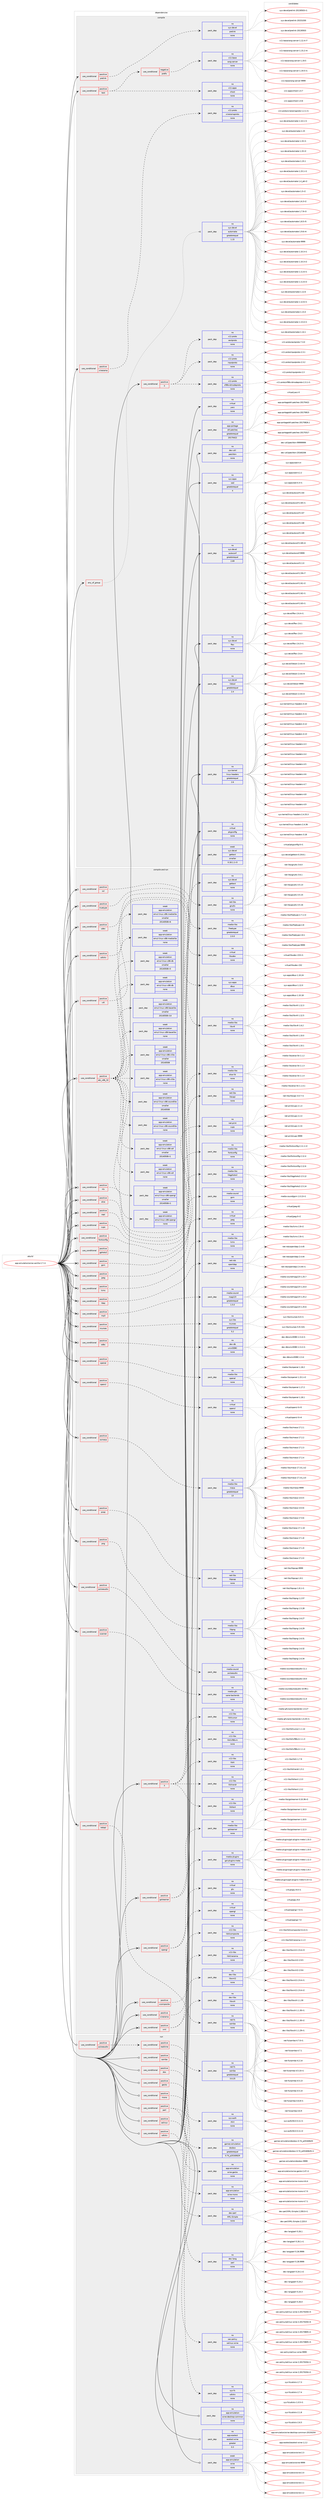 digraph prolog {

# *************
# Graph options
# *************

newrank=true;
concentrate=true;
compound=true;
graph [rankdir=LR,fontname=Helvetica,fontsize=10,ranksep=1.5];#, ranksep=2.5, nodesep=0.2];
edge  [arrowhead=vee];
node  [fontname=Helvetica,fontsize=10];

# **********
# The ebuild
# **********

subgraph cluster_leftcol {
color=gray;
rank=same;
label=<<i>ebuild</i>>;
id [label="app-emulation/wine-vanilla-2.7-r1", color=red, width=4, href="../app-emulation/wine-vanilla-2.7-r1.svg"];
}

# ****************
# The dependencies
# ****************

subgraph cluster_midcol {
color=gray;
label=<<i>dependencies</i>>;
subgraph cluster_compile {
fillcolor="#eeeeee";
style=filled;
label=<<i>compile</i>>;
subgraph any588 {
dependency39352 [label=<<TABLE BORDER="0" CELLBORDER="1" CELLSPACING="0" CELLPADDING="4"><TR><TD CELLPADDING="10">any_of_group</TD></TR></TABLE>>, shape=none, color=red];subgraph pack27651 {
dependency39353 [label=<<TABLE BORDER="0" CELLBORDER="1" CELLSPACING="0" CELLPADDING="4" WIDTH="220"><TR><TD ROWSPAN="6" CELLPADDING="30">pack_dep</TD></TR><TR><TD WIDTH="110">no</TD></TR><TR><TD>sys-devel</TD></TR><TR><TD>automake</TD></TR><TR><TD>greaterequal</TD></TR><TR><TD>1.15</TD></TR></TABLE>>, shape=none, color=blue];
}
dependency39352:e -> dependency39353:w [weight=20,style="dotted",arrowhead="oinv"];
}
id:e -> dependency39352:w [weight=20,style="solid",arrowhead="vee"];
subgraph cond11093 {
dependency39354 [label=<<TABLE BORDER="0" CELLBORDER="1" CELLSPACING="0" CELLPADDING="4"><TR><TD ROWSPAN="3" CELLPADDING="10">use_conditional</TD></TR><TR><TD>positive</TD></TR><TR><TD>X</TD></TR></TABLE>>, shape=none, color=red];
subgraph pack27652 {
dependency39355 [label=<<TABLE BORDER="0" CELLBORDER="1" CELLSPACING="0" CELLPADDING="4" WIDTH="220"><TR><TD ROWSPAN="6" CELLPADDING="30">pack_dep</TD></TR><TR><TD WIDTH="110">no</TD></TR><TR><TD>x11-proto</TD></TR><TR><TD>inputproto</TD></TR><TR><TD>none</TD></TR><TR><TD></TD></TR></TABLE>>, shape=none, color=blue];
}
dependency39354:e -> dependency39355:w [weight=20,style="dashed",arrowhead="vee"];
subgraph pack27653 {
dependency39356 [label=<<TABLE BORDER="0" CELLBORDER="1" CELLSPACING="0" CELLPADDING="4" WIDTH="220"><TR><TD ROWSPAN="6" CELLPADDING="30">pack_dep</TD></TR><TR><TD WIDTH="110">no</TD></TR><TR><TD>x11-proto</TD></TR><TR><TD>xextproto</TD></TR><TR><TD>none</TD></TR><TR><TD></TD></TR></TABLE>>, shape=none, color=blue];
}
dependency39354:e -> dependency39356:w [weight=20,style="dashed",arrowhead="vee"];
subgraph pack27654 {
dependency39357 [label=<<TABLE BORDER="0" CELLBORDER="1" CELLSPACING="0" CELLPADDING="4" WIDTH="220"><TR><TD ROWSPAN="6" CELLPADDING="30">pack_dep</TD></TR><TR><TD WIDTH="110">no</TD></TR><TR><TD>x11-proto</TD></TR><TR><TD>xf86vidmodeproto</TD></TR><TR><TD>none</TD></TR><TR><TD></TD></TR></TABLE>>, shape=none, color=blue];
}
dependency39354:e -> dependency39357:w [weight=20,style="dashed",arrowhead="vee"];
}
id:e -> dependency39354:w [weight=20,style="solid",arrowhead="vee"];
subgraph cond11094 {
dependency39358 [label=<<TABLE BORDER="0" CELLBORDER="1" CELLSPACING="0" CELLPADDING="4"><TR><TD ROWSPAN="3" CELLPADDING="10">use_conditional</TD></TR><TR><TD>positive</TD></TR><TR><TD>prelink</TD></TR></TABLE>>, shape=none, color=red];
subgraph pack27655 {
dependency39359 [label=<<TABLE BORDER="0" CELLBORDER="1" CELLSPACING="0" CELLPADDING="4" WIDTH="220"><TR><TD ROWSPAN="6" CELLPADDING="30">pack_dep</TD></TR><TR><TD WIDTH="110">no</TD></TR><TR><TD>sys-devel</TD></TR><TR><TD>prelink</TD></TR><TR><TD>none</TD></TR><TR><TD></TD></TR></TABLE>>, shape=none, color=blue];
}
dependency39358:e -> dependency39359:w [weight=20,style="dashed",arrowhead="vee"];
}
id:e -> dependency39358:w [weight=20,style="solid",arrowhead="vee"];
subgraph cond11095 {
dependency39360 [label=<<TABLE BORDER="0" CELLBORDER="1" CELLSPACING="0" CELLPADDING="4"><TR><TD ROWSPAN="3" CELLPADDING="10">use_conditional</TD></TR><TR><TD>positive</TD></TR><TR><TD>test</TD></TR></TABLE>>, shape=none, color=red];
subgraph cond11096 {
dependency39361 [label=<<TABLE BORDER="0" CELLBORDER="1" CELLSPACING="0" CELLPADDING="4"><TR><TD ROWSPAN="3" CELLPADDING="10">use_conditional</TD></TR><TR><TD>negative</TD></TR><TR><TD>prefix</TD></TR></TABLE>>, shape=none, color=red];
subgraph pack27656 {
dependency39362 [label=<<TABLE BORDER="0" CELLBORDER="1" CELLSPACING="0" CELLPADDING="4" WIDTH="220"><TR><TD ROWSPAN="6" CELLPADDING="30">pack_dep</TD></TR><TR><TD WIDTH="110">no</TD></TR><TR><TD>x11-base</TD></TR><TR><TD>xorg-server</TD></TR><TR><TD>none</TD></TR><TR><TD></TD></TR></TABLE>>, shape=none, color=blue];
}
dependency39361:e -> dependency39362:w [weight=20,style="dashed",arrowhead="vee"];
}
dependency39360:e -> dependency39361:w [weight=20,style="dashed",arrowhead="vee"];
subgraph pack27657 {
dependency39363 [label=<<TABLE BORDER="0" CELLBORDER="1" CELLSPACING="0" CELLPADDING="4" WIDTH="220"><TR><TD ROWSPAN="6" CELLPADDING="30">pack_dep</TD></TR><TR><TD WIDTH="110">no</TD></TR><TR><TD>x11-apps</TD></TR><TR><TD>xhost</TD></TR><TR><TD>none</TD></TR><TR><TD></TD></TR></TABLE>>, shape=none, color=blue];
}
dependency39360:e -> dependency39363:w [weight=20,style="dashed",arrowhead="vee"];
}
id:e -> dependency39360:w [weight=20,style="solid",arrowhead="vee"];
subgraph cond11097 {
dependency39364 [label=<<TABLE BORDER="0" CELLBORDER="1" CELLSPACING="0" CELLPADDING="4"><TR><TD ROWSPAN="3" CELLPADDING="10">use_conditional</TD></TR><TR><TD>positive</TD></TR><TR><TD>xinerama</TD></TR></TABLE>>, shape=none, color=red];
subgraph pack27658 {
dependency39365 [label=<<TABLE BORDER="0" CELLBORDER="1" CELLSPACING="0" CELLPADDING="4" WIDTH="220"><TR><TD ROWSPAN="6" CELLPADDING="30">pack_dep</TD></TR><TR><TD WIDTH="110">no</TD></TR><TR><TD>x11-proto</TD></TR><TR><TD>xineramaproto</TD></TR><TR><TD>none</TD></TR><TR><TD></TD></TR></TABLE>>, shape=none, color=blue];
}
dependency39364:e -> dependency39365:w [weight=20,style="dashed",arrowhead="vee"];
}
id:e -> dependency39364:w [weight=20,style="solid",arrowhead="vee"];
subgraph pack27659 {
dependency39366 [label=<<TABLE BORDER="0" CELLBORDER="1" CELLSPACING="0" CELLPADDING="4" WIDTH="220"><TR><TD ROWSPAN="6" CELLPADDING="30">pack_dep</TD></TR><TR><TD WIDTH="110">no</TD></TR><TR><TD>app-portage</TD></TR><TR><TD>elt-patches</TD></TR><TR><TD>greaterequal</TD></TR><TR><TD>20170422</TD></TR></TABLE>>, shape=none, color=blue];
}
id:e -> dependency39366:w [weight=20,style="solid",arrowhead="vee"];
subgraph pack27660 {
dependency39367 [label=<<TABLE BORDER="0" CELLBORDER="1" CELLSPACING="0" CELLPADDING="4" WIDTH="220"><TR><TD ROWSPAN="6" CELLPADDING="30">pack_dep</TD></TR><TR><TD WIDTH="110">no</TD></TR><TR><TD>dev-util</TD></TR><TR><TD>patchbin</TD></TR><TR><TD>none</TD></TR><TR><TD></TD></TR></TABLE>>, shape=none, color=blue];
}
id:e -> dependency39367:w [weight=20,style="solid",arrowhead="vee"];
subgraph pack27661 {
dependency39368 [label=<<TABLE BORDER="0" CELLBORDER="1" CELLSPACING="0" CELLPADDING="4" WIDTH="220"><TR><TD ROWSPAN="6" CELLPADDING="30">pack_dep</TD></TR><TR><TD WIDTH="110">no</TD></TR><TR><TD>sys-apps</TD></TR><TR><TD>sed</TD></TR><TR><TD>greaterequal</TD></TR><TR><TD>4</TD></TR></TABLE>>, shape=none, color=blue];
}
id:e -> dependency39368:w [weight=20,style="solid",arrowhead="vee"];
subgraph pack27662 {
dependency39369 [label=<<TABLE BORDER="0" CELLBORDER="1" CELLSPACING="0" CELLPADDING="4" WIDTH="220"><TR><TD ROWSPAN="6" CELLPADDING="30">pack_dep</TD></TR><TR><TD WIDTH="110">no</TD></TR><TR><TD>sys-devel</TD></TR><TR><TD>autoconf</TD></TR><TR><TD>greaterequal</TD></TR><TR><TD>2.69</TD></TR></TABLE>>, shape=none, color=blue];
}
id:e -> dependency39369:w [weight=20,style="solid",arrowhead="vee"];
subgraph pack27663 {
dependency39370 [label=<<TABLE BORDER="0" CELLBORDER="1" CELLSPACING="0" CELLPADDING="4" WIDTH="220"><TR><TD ROWSPAN="6" CELLPADDING="30">pack_dep</TD></TR><TR><TD WIDTH="110">no</TD></TR><TR><TD>sys-devel</TD></TR><TR><TD>flex</TD></TR><TR><TD>none</TD></TR><TR><TD></TD></TR></TABLE>>, shape=none, color=blue];
}
id:e -> dependency39370:w [weight=20,style="solid",arrowhead="vee"];
subgraph pack27664 {
dependency39371 [label=<<TABLE BORDER="0" CELLBORDER="1" CELLSPACING="0" CELLPADDING="4" WIDTH="220"><TR><TD ROWSPAN="6" CELLPADDING="30">pack_dep</TD></TR><TR><TD WIDTH="110">no</TD></TR><TR><TD>sys-devel</TD></TR><TR><TD>libtool</TD></TR><TR><TD>greaterequal</TD></TR><TR><TD>2.4</TD></TR></TABLE>>, shape=none, color=blue];
}
id:e -> dependency39371:w [weight=20,style="solid",arrowhead="vee"];
subgraph pack27665 {
dependency39372 [label=<<TABLE BORDER="0" CELLBORDER="1" CELLSPACING="0" CELLPADDING="4" WIDTH="220"><TR><TD ROWSPAN="6" CELLPADDING="30">pack_dep</TD></TR><TR><TD WIDTH="110">no</TD></TR><TR><TD>sys-kernel</TD></TR><TR><TD>linux-headers</TD></TR><TR><TD>greaterequal</TD></TR><TR><TD>2.6</TD></TR></TABLE>>, shape=none, color=blue];
}
id:e -> dependency39372:w [weight=20,style="solid",arrowhead="vee"];
subgraph pack27666 {
dependency39373 [label=<<TABLE BORDER="0" CELLBORDER="1" CELLSPACING="0" CELLPADDING="4" WIDTH="220"><TR><TD ROWSPAN="6" CELLPADDING="30">pack_dep</TD></TR><TR><TD WIDTH="110">no</TD></TR><TR><TD>virtual</TD></TR><TR><TD>pkgconfig</TD></TR><TR><TD>none</TD></TR><TR><TD></TD></TR></TABLE>>, shape=none, color=blue];
}
id:e -> dependency39373:w [weight=20,style="solid",arrowhead="vee"];
subgraph pack27667 {
dependency39374 [label=<<TABLE BORDER="0" CELLBORDER="1" CELLSPACING="0" CELLPADDING="4" WIDTH="220"><TR><TD ROWSPAN="6" CELLPADDING="30">pack_dep</TD></TR><TR><TD WIDTH="110">no</TD></TR><TR><TD>virtual</TD></TR><TR><TD>yacc</TD></TR><TR><TD>none</TD></TR><TR><TD></TD></TR></TABLE>>, shape=none, color=blue];
}
id:e -> dependency39374:w [weight=20,style="solid",arrowhead="vee"];
subgraph pack27668 {
dependency39375 [label=<<TABLE BORDER="0" CELLBORDER="1" CELLSPACING="0" CELLPADDING="4" WIDTH="220"><TR><TD ROWSPAN="6" CELLPADDING="30">pack_dep</TD></TR><TR><TD WIDTH="110">weak</TD></TR><TR><TD>sys-devel</TD></TR><TR><TD>gettext</TD></TR><TR><TD>smaller</TD></TR><TR><TD>0.18.1.1-r3</TD></TR></TABLE>>, shape=none, color=blue];
}
id:e -> dependency39375:w [weight=20,style="solid",arrowhead="vee"];
}
subgraph cluster_compileandrun {
fillcolor="#eeeeee";
style=filled;
label=<<i>compile and run</i>>;
subgraph cond11098 {
dependency39376 [label=<<TABLE BORDER="0" CELLBORDER="1" CELLSPACING="0" CELLPADDING="4"><TR><TD ROWSPAN="3" CELLPADDING="10">use_conditional</TD></TR><TR><TD>positive</TD></TR><TR><TD>X</TD></TR></TABLE>>, shape=none, color=red];
subgraph pack27669 {
dependency39377 [label=<<TABLE BORDER="0" CELLBORDER="1" CELLSPACING="0" CELLPADDING="4" WIDTH="220"><TR><TD ROWSPAN="6" CELLPADDING="30">pack_dep</TD></TR><TR><TD WIDTH="110">no</TD></TR><TR><TD>x11-libs</TD></TR><TR><TD>libXcursor</TD></TR><TR><TD>none</TD></TR><TR><TD></TD></TR></TABLE>>, shape=none, color=blue];
}
dependency39376:e -> dependency39377:w [weight=20,style="dashed",arrowhead="vee"];
subgraph pack27670 {
dependency39378 [label=<<TABLE BORDER="0" CELLBORDER="1" CELLSPACING="0" CELLPADDING="4" WIDTH="220"><TR><TD ROWSPAN="6" CELLPADDING="30">pack_dep</TD></TR><TR><TD WIDTH="110">no</TD></TR><TR><TD>x11-libs</TD></TR><TR><TD>libXext</TD></TR><TR><TD>none</TD></TR><TR><TD></TD></TR></TABLE>>, shape=none, color=blue];
}
dependency39376:e -> dependency39378:w [weight=20,style="dashed",arrowhead="vee"];
subgraph pack27671 {
dependency39379 [label=<<TABLE BORDER="0" CELLBORDER="1" CELLSPACING="0" CELLPADDING="4" WIDTH="220"><TR><TD ROWSPAN="6" CELLPADDING="30">pack_dep</TD></TR><TR><TD WIDTH="110">no</TD></TR><TR><TD>x11-libs</TD></TR><TR><TD>libXrandr</TD></TR><TR><TD>none</TD></TR><TR><TD></TD></TR></TABLE>>, shape=none, color=blue];
}
dependency39376:e -> dependency39379:w [weight=20,style="dashed",arrowhead="vee"];
subgraph pack27672 {
dependency39380 [label=<<TABLE BORDER="0" CELLBORDER="1" CELLSPACING="0" CELLPADDING="4" WIDTH="220"><TR><TD ROWSPAN="6" CELLPADDING="30">pack_dep</TD></TR><TR><TD WIDTH="110">no</TD></TR><TR><TD>x11-libs</TD></TR><TR><TD>libXi</TD></TR><TR><TD>none</TD></TR><TR><TD></TD></TR></TABLE>>, shape=none, color=blue];
}
dependency39376:e -> dependency39380:w [weight=20,style="dashed",arrowhead="vee"];
subgraph pack27673 {
dependency39381 [label=<<TABLE BORDER="0" CELLBORDER="1" CELLSPACING="0" CELLPADDING="4" WIDTH="220"><TR><TD ROWSPAN="6" CELLPADDING="30">pack_dep</TD></TR><TR><TD WIDTH="110">no</TD></TR><TR><TD>x11-libs</TD></TR><TR><TD>libXxf86vm</TD></TR><TR><TD>none</TD></TR><TR><TD></TD></TR></TABLE>>, shape=none, color=blue];
}
dependency39376:e -> dependency39381:w [weight=20,style="dashed",arrowhead="vee"];
}
id:e -> dependency39376:w [weight=20,style="solid",arrowhead="odotvee"];
subgraph cond11099 {
dependency39382 [label=<<TABLE BORDER="0" CELLBORDER="1" CELLSPACING="0" CELLPADDING="4"><TR><TD ROWSPAN="3" CELLPADDING="10">use_conditional</TD></TR><TR><TD>positive</TD></TR><TR><TD>abi_x86_32</TD></TR></TABLE>>, shape=none, color=red];
subgraph pack27674 {
dependency39383 [label=<<TABLE BORDER="0" CELLBORDER="1" CELLSPACING="0" CELLPADDING="4" WIDTH="220"><TR><TD ROWSPAN="6" CELLPADDING="30">pack_dep</TD></TR><TR><TD WIDTH="110">weak</TD></TR><TR><TD>app-emulation</TD></TR><TR><TD>emul-linux-x86-baselibs</TD></TR><TR><TD>none</TD></TR><TR><TD></TD></TR></TABLE>>, shape=none, color=blue];
}
dependency39382:e -> dependency39383:w [weight=20,style="dashed",arrowhead="vee"];
subgraph pack27675 {
dependency39384 [label=<<TABLE BORDER="0" CELLBORDER="1" CELLSPACING="0" CELLPADDING="4" WIDTH="220"><TR><TD ROWSPAN="6" CELLPADDING="30">pack_dep</TD></TR><TR><TD WIDTH="110">weak</TD></TR><TR><TD>app-emulation</TD></TR><TR><TD>emul-linux-x86-baselibs</TD></TR><TR><TD>smaller</TD></TR><TR><TD>20140508-r14</TD></TR></TABLE>>, shape=none, color=blue];
}
dependency39382:e -> dependency39384:w [weight=20,style="dashed",arrowhead="vee"];
subgraph pack27676 {
dependency39385 [label=<<TABLE BORDER="0" CELLBORDER="1" CELLSPACING="0" CELLPADDING="4" WIDTH="220"><TR><TD ROWSPAN="6" CELLPADDING="30">pack_dep</TD></TR><TR><TD WIDTH="110">weak</TD></TR><TR><TD>app-emulation</TD></TR><TR><TD>emul-linux-x86-db</TD></TR><TR><TD>none</TD></TR><TR><TD></TD></TR></TABLE>>, shape=none, color=blue];
}
dependency39382:e -> dependency39385:w [weight=20,style="dashed",arrowhead="vee"];
subgraph pack27677 {
dependency39386 [label=<<TABLE BORDER="0" CELLBORDER="1" CELLSPACING="0" CELLPADDING="4" WIDTH="220"><TR><TD ROWSPAN="6" CELLPADDING="30">pack_dep</TD></TR><TR><TD WIDTH="110">weak</TD></TR><TR><TD>app-emulation</TD></TR><TR><TD>emul-linux-x86-db</TD></TR><TR><TD>smaller</TD></TR><TR><TD>20140508-r3</TD></TR></TABLE>>, shape=none, color=blue];
}
dependency39382:e -> dependency39386:w [weight=20,style="dashed",arrowhead="vee"];
subgraph pack27678 {
dependency39387 [label=<<TABLE BORDER="0" CELLBORDER="1" CELLSPACING="0" CELLPADDING="4" WIDTH="220"><TR><TD ROWSPAN="6" CELLPADDING="30">pack_dep</TD></TR><TR><TD WIDTH="110">weak</TD></TR><TR><TD>app-emulation</TD></TR><TR><TD>emul-linux-x86-medialibs</TD></TR><TR><TD>none</TD></TR><TR><TD></TD></TR></TABLE>>, shape=none, color=blue];
}
dependency39382:e -> dependency39387:w [weight=20,style="dashed",arrowhead="vee"];
subgraph pack27679 {
dependency39388 [label=<<TABLE BORDER="0" CELLBORDER="1" CELLSPACING="0" CELLPADDING="4" WIDTH="220"><TR><TD ROWSPAN="6" CELLPADDING="30">pack_dep</TD></TR><TR><TD WIDTH="110">weak</TD></TR><TR><TD>app-emulation</TD></TR><TR><TD>emul-linux-x86-medialibs</TD></TR><TR><TD>smaller</TD></TR><TR><TD>20140508-r6</TD></TR></TABLE>>, shape=none, color=blue];
}
dependency39382:e -> dependency39388:w [weight=20,style="dashed",arrowhead="vee"];
subgraph pack27680 {
dependency39389 [label=<<TABLE BORDER="0" CELLBORDER="1" CELLSPACING="0" CELLPADDING="4" WIDTH="220"><TR><TD ROWSPAN="6" CELLPADDING="30">pack_dep</TD></TR><TR><TD WIDTH="110">weak</TD></TR><TR><TD>app-emulation</TD></TR><TR><TD>emul-linux-x86-opengl</TD></TR><TR><TD>none</TD></TR><TR><TD></TD></TR></TABLE>>, shape=none, color=blue];
}
dependency39382:e -> dependency39389:w [weight=20,style="dashed",arrowhead="vee"];
subgraph pack27681 {
dependency39390 [label=<<TABLE BORDER="0" CELLBORDER="1" CELLSPACING="0" CELLPADDING="4" WIDTH="220"><TR><TD ROWSPAN="6" CELLPADDING="30">pack_dep</TD></TR><TR><TD WIDTH="110">weak</TD></TR><TR><TD>app-emulation</TD></TR><TR><TD>emul-linux-x86-opengl</TD></TR><TR><TD>smaller</TD></TR><TR><TD>20140508-r1</TD></TR></TABLE>>, shape=none, color=blue];
}
dependency39382:e -> dependency39390:w [weight=20,style="dashed",arrowhead="vee"];
subgraph pack27682 {
dependency39391 [label=<<TABLE BORDER="0" CELLBORDER="1" CELLSPACING="0" CELLPADDING="4" WIDTH="220"><TR><TD ROWSPAN="6" CELLPADDING="30">pack_dep</TD></TR><TR><TD WIDTH="110">weak</TD></TR><TR><TD>app-emulation</TD></TR><TR><TD>emul-linux-x86-sdl</TD></TR><TR><TD>none</TD></TR><TR><TD></TD></TR></TABLE>>, shape=none, color=blue];
}
dependency39382:e -> dependency39391:w [weight=20,style="dashed",arrowhead="vee"];
subgraph pack27683 {
dependency39392 [label=<<TABLE BORDER="0" CELLBORDER="1" CELLSPACING="0" CELLPADDING="4" WIDTH="220"><TR><TD ROWSPAN="6" CELLPADDING="30">pack_dep</TD></TR><TR><TD WIDTH="110">weak</TD></TR><TR><TD>app-emulation</TD></TR><TR><TD>emul-linux-x86-sdl</TD></TR><TR><TD>smaller</TD></TR><TR><TD>20140508-r1</TD></TR></TABLE>>, shape=none, color=blue];
}
dependency39382:e -> dependency39392:w [weight=20,style="dashed",arrowhead="vee"];
subgraph pack27684 {
dependency39393 [label=<<TABLE BORDER="0" CELLBORDER="1" CELLSPACING="0" CELLPADDING="4" WIDTH="220"><TR><TD ROWSPAN="6" CELLPADDING="30">pack_dep</TD></TR><TR><TD WIDTH="110">weak</TD></TR><TR><TD>app-emulation</TD></TR><TR><TD>emul-linux-x86-soundlibs</TD></TR><TR><TD>none</TD></TR><TR><TD></TD></TR></TABLE>>, shape=none, color=blue];
}
dependency39382:e -> dependency39393:w [weight=20,style="dashed",arrowhead="vee"];
subgraph pack27685 {
dependency39394 [label=<<TABLE BORDER="0" CELLBORDER="1" CELLSPACING="0" CELLPADDING="4" WIDTH="220"><TR><TD ROWSPAN="6" CELLPADDING="30">pack_dep</TD></TR><TR><TD WIDTH="110">weak</TD></TR><TR><TD>app-emulation</TD></TR><TR><TD>emul-linux-x86-soundlibs</TD></TR><TR><TD>smaller</TD></TR><TR><TD>20140508</TD></TR></TABLE>>, shape=none, color=blue];
}
dependency39382:e -> dependency39394:w [weight=20,style="dashed",arrowhead="vee"];
subgraph pack27686 {
dependency39395 [label=<<TABLE BORDER="0" CELLBORDER="1" CELLSPACING="0" CELLPADDING="4" WIDTH="220"><TR><TD ROWSPAN="6" CELLPADDING="30">pack_dep</TD></TR><TR><TD WIDTH="110">weak</TD></TR><TR><TD>app-emulation</TD></TR><TR><TD>emul-linux-x86-xlibs</TD></TR><TR><TD>none</TD></TR><TR><TD></TD></TR></TABLE>>, shape=none, color=blue];
}
dependency39382:e -> dependency39395:w [weight=20,style="dashed",arrowhead="vee"];
subgraph pack27687 {
dependency39396 [label=<<TABLE BORDER="0" CELLBORDER="1" CELLSPACING="0" CELLPADDING="4" WIDTH="220"><TR><TD ROWSPAN="6" CELLPADDING="30">pack_dep</TD></TR><TR><TD WIDTH="110">weak</TD></TR><TR><TD>app-emulation</TD></TR><TR><TD>emul-linux-x86-xlibs</TD></TR><TR><TD>smaller</TD></TR><TR><TD>20140508</TD></TR></TABLE>>, shape=none, color=blue];
}
dependency39382:e -> dependency39396:w [weight=20,style="dashed",arrowhead="vee"];
}
id:e -> dependency39382:w [weight=20,style="solid",arrowhead="odotvee"];
subgraph cond11100 {
dependency39397 [label=<<TABLE BORDER="0" CELLBORDER="1" CELLSPACING="0" CELLPADDING="4"><TR><TD ROWSPAN="3" CELLPADDING="10">use_conditional</TD></TR><TR><TD>positive</TD></TR><TR><TD>alsa</TD></TR></TABLE>>, shape=none, color=red];
subgraph pack27688 {
dependency39398 [label=<<TABLE BORDER="0" CELLBORDER="1" CELLSPACING="0" CELLPADDING="4" WIDTH="220"><TR><TD ROWSPAN="6" CELLPADDING="30">pack_dep</TD></TR><TR><TD WIDTH="110">no</TD></TR><TR><TD>media-libs</TD></TR><TR><TD>alsa-lib</TD></TR><TR><TD>none</TD></TR><TR><TD></TD></TR></TABLE>>, shape=none, color=blue];
}
dependency39397:e -> dependency39398:w [weight=20,style="dashed",arrowhead="vee"];
}
id:e -> dependency39397:w [weight=20,style="solid",arrowhead="odotvee"];
subgraph cond11101 {
dependency39399 [label=<<TABLE BORDER="0" CELLBORDER="1" CELLSPACING="0" CELLPADDING="4"><TR><TD ROWSPAN="3" CELLPADDING="10">use_conditional</TD></TR><TR><TD>positive</TD></TR><TR><TD>capi</TD></TR></TABLE>>, shape=none, color=red];
subgraph pack27689 {
dependency39400 [label=<<TABLE BORDER="0" CELLBORDER="1" CELLSPACING="0" CELLPADDING="4" WIDTH="220"><TR><TD ROWSPAN="6" CELLPADDING="30">pack_dep</TD></TR><TR><TD WIDTH="110">no</TD></TR><TR><TD>net-libs</TD></TR><TR><TD>libcapi</TD></TR><TR><TD>none</TD></TR><TR><TD></TD></TR></TABLE>>, shape=none, color=blue];
}
dependency39399:e -> dependency39400:w [weight=20,style="dashed",arrowhead="vee"];
}
id:e -> dependency39399:w [weight=20,style="solid",arrowhead="odotvee"];
subgraph cond11102 {
dependency39401 [label=<<TABLE BORDER="0" CELLBORDER="1" CELLSPACING="0" CELLPADDING="4"><TR><TD ROWSPAN="3" CELLPADDING="10">use_conditional</TD></TR><TR><TD>positive</TD></TR><TR><TD>cups</TD></TR></TABLE>>, shape=none, color=red];
subgraph pack27690 {
dependency39402 [label=<<TABLE BORDER="0" CELLBORDER="1" CELLSPACING="0" CELLPADDING="4" WIDTH="220"><TR><TD ROWSPAN="6" CELLPADDING="30">pack_dep</TD></TR><TR><TD WIDTH="110">no</TD></TR><TR><TD>net-print</TD></TR><TR><TD>cups</TD></TR><TR><TD>none</TD></TR><TR><TD></TD></TR></TABLE>>, shape=none, color=blue];
}
dependency39401:e -> dependency39402:w [weight=20,style="dashed",arrowhead="vee"];
}
id:e -> dependency39401:w [weight=20,style="solid",arrowhead="odotvee"];
subgraph cond11103 {
dependency39403 [label=<<TABLE BORDER="0" CELLBORDER="1" CELLSPACING="0" CELLPADDING="4"><TR><TD ROWSPAN="3" CELLPADDING="10">use_conditional</TD></TR><TR><TD>positive</TD></TR><TR><TD>fontconfig</TD></TR></TABLE>>, shape=none, color=red];
subgraph pack27691 {
dependency39404 [label=<<TABLE BORDER="0" CELLBORDER="1" CELLSPACING="0" CELLPADDING="4" WIDTH="220"><TR><TD ROWSPAN="6" CELLPADDING="30">pack_dep</TD></TR><TR><TD WIDTH="110">no</TD></TR><TR><TD>media-libs</TD></TR><TR><TD>fontconfig</TD></TR><TR><TD>none</TD></TR><TR><TD></TD></TR></TABLE>>, shape=none, color=blue];
}
dependency39403:e -> dependency39404:w [weight=20,style="dashed",arrowhead="vee"];
}
id:e -> dependency39403:w [weight=20,style="solid",arrowhead="odotvee"];
subgraph cond11104 {
dependency39405 [label=<<TABLE BORDER="0" CELLBORDER="1" CELLSPACING="0" CELLPADDING="4"><TR><TD ROWSPAN="3" CELLPADDING="10">use_conditional</TD></TR><TR><TD>positive</TD></TR><TR><TD>gphoto2</TD></TR></TABLE>>, shape=none, color=red];
subgraph pack27692 {
dependency39406 [label=<<TABLE BORDER="0" CELLBORDER="1" CELLSPACING="0" CELLPADDING="4" WIDTH="220"><TR><TD ROWSPAN="6" CELLPADDING="30">pack_dep</TD></TR><TR><TD WIDTH="110">no</TD></TR><TR><TD>media-libs</TD></TR><TR><TD>libgphoto2</TD></TR><TR><TD>none</TD></TR><TR><TD></TD></TR></TABLE>>, shape=none, color=blue];
}
dependency39405:e -> dependency39406:w [weight=20,style="dashed",arrowhead="vee"];
}
id:e -> dependency39405:w [weight=20,style="solid",arrowhead="odotvee"];
subgraph cond11105 {
dependency39407 [label=<<TABLE BORDER="0" CELLBORDER="1" CELLSPACING="0" CELLPADDING="4"><TR><TD ROWSPAN="3" CELLPADDING="10">use_conditional</TD></TR><TR><TD>positive</TD></TR><TR><TD>gsm</TD></TR></TABLE>>, shape=none, color=red];
subgraph pack27693 {
dependency39408 [label=<<TABLE BORDER="0" CELLBORDER="1" CELLSPACING="0" CELLPADDING="4" WIDTH="220"><TR><TD ROWSPAN="6" CELLPADDING="30">pack_dep</TD></TR><TR><TD WIDTH="110">no</TD></TR><TR><TD>media-sound</TD></TR><TR><TD>gsm</TD></TR><TR><TD>none</TD></TR><TR><TD></TD></TR></TABLE>>, shape=none, color=blue];
}
dependency39407:e -> dependency39408:w [weight=20,style="dashed",arrowhead="vee"];
}
id:e -> dependency39407:w [weight=20,style="solid",arrowhead="odotvee"];
subgraph cond11106 {
dependency39409 [label=<<TABLE BORDER="0" CELLBORDER="1" CELLSPACING="0" CELLPADDING="4"><TR><TD ROWSPAN="3" CELLPADDING="10">use_conditional</TD></TR><TR><TD>positive</TD></TR><TR><TD>gstreamer</TD></TR></TABLE>>, shape=none, color=red];
subgraph pack27694 {
dependency39410 [label=<<TABLE BORDER="0" CELLBORDER="1" CELLSPACING="0" CELLPADDING="4" WIDTH="220"><TR><TD ROWSPAN="6" CELLPADDING="30">pack_dep</TD></TR><TR><TD WIDTH="110">no</TD></TR><TR><TD>media-libs</TD></TR><TR><TD>gstreamer</TD></TR><TR><TD>none</TD></TR><TR><TD></TD></TR></TABLE>>, shape=none, color=blue];
}
dependency39409:e -> dependency39410:w [weight=20,style="dashed",arrowhead="vee"];
subgraph pack27695 {
dependency39411 [label=<<TABLE BORDER="0" CELLBORDER="1" CELLSPACING="0" CELLPADDING="4" WIDTH="220"><TR><TD ROWSPAN="6" CELLPADDING="30">pack_dep</TD></TR><TR><TD WIDTH="110">no</TD></TR><TR><TD>media-plugins</TD></TR><TR><TD>gst-plugins-meta</TD></TR><TR><TD>none</TD></TR><TR><TD></TD></TR></TABLE>>, shape=none, color=blue];
}
dependency39409:e -> dependency39411:w [weight=20,style="dashed",arrowhead="vee"];
}
id:e -> dependency39409:w [weight=20,style="solid",arrowhead="odotvee"];
subgraph cond11107 {
dependency39412 [label=<<TABLE BORDER="0" CELLBORDER="1" CELLSPACING="0" CELLPADDING="4"><TR><TD ROWSPAN="3" CELLPADDING="10">use_conditional</TD></TR><TR><TD>positive</TD></TR><TR><TD>jpeg</TD></TR></TABLE>>, shape=none, color=red];
subgraph pack27696 {
dependency39413 [label=<<TABLE BORDER="0" CELLBORDER="1" CELLSPACING="0" CELLPADDING="4" WIDTH="220"><TR><TD ROWSPAN="6" CELLPADDING="30">pack_dep</TD></TR><TR><TD WIDTH="110">no</TD></TR><TR><TD>virtual</TD></TR><TR><TD>jpeg</TD></TR><TR><TD>none</TD></TR><TR><TD></TD></TR></TABLE>>, shape=none, color=blue];
}
dependency39412:e -> dependency39413:w [weight=20,style="dashed",arrowhead="vee"];
}
id:e -> dependency39412:w [weight=20,style="solid",arrowhead="odotvee"];
subgraph cond11108 {
dependency39414 [label=<<TABLE BORDER="0" CELLBORDER="1" CELLSPACING="0" CELLPADDING="4"><TR><TD ROWSPAN="3" CELLPADDING="10">use_conditional</TD></TR><TR><TD>positive</TD></TR><TR><TD>lcms</TD></TR></TABLE>>, shape=none, color=red];
subgraph pack27697 {
dependency39415 [label=<<TABLE BORDER="0" CELLBORDER="1" CELLSPACING="0" CELLPADDING="4" WIDTH="220"><TR><TD ROWSPAN="6" CELLPADDING="30">pack_dep</TD></TR><TR><TD WIDTH="110">no</TD></TR><TR><TD>media-libs</TD></TR><TR><TD>lcms</TD></TR><TR><TD>none</TD></TR><TR><TD></TD></TR></TABLE>>, shape=none, color=blue];
}
dependency39414:e -> dependency39415:w [weight=20,style="dashed",arrowhead="vee"];
}
id:e -> dependency39414:w [weight=20,style="solid",arrowhead="odotvee"];
subgraph cond11109 {
dependency39416 [label=<<TABLE BORDER="0" CELLBORDER="1" CELLSPACING="0" CELLPADDING="4"><TR><TD ROWSPAN="3" CELLPADDING="10">use_conditional</TD></TR><TR><TD>positive</TD></TR><TR><TD>ldap</TD></TR></TABLE>>, shape=none, color=red];
subgraph pack27698 {
dependency39417 [label=<<TABLE BORDER="0" CELLBORDER="1" CELLSPACING="0" CELLPADDING="4" WIDTH="220"><TR><TD ROWSPAN="6" CELLPADDING="30">pack_dep</TD></TR><TR><TD WIDTH="110">no</TD></TR><TR><TD>net-nds</TD></TR><TR><TD>openldap</TD></TR><TR><TD>none</TD></TR><TR><TD></TD></TR></TABLE>>, shape=none, color=blue];
}
dependency39416:e -> dependency39417:w [weight=20,style="dashed",arrowhead="vee"];
}
id:e -> dependency39416:w [weight=20,style="solid",arrowhead="odotvee"];
subgraph cond11110 {
dependency39418 [label=<<TABLE BORDER="0" CELLBORDER="1" CELLSPACING="0" CELLPADDING="4"><TR><TD ROWSPAN="3" CELLPADDING="10">use_conditional</TD></TR><TR><TD>positive</TD></TR><TR><TD>mp3</TD></TR></TABLE>>, shape=none, color=red];
subgraph pack27699 {
dependency39419 [label=<<TABLE BORDER="0" CELLBORDER="1" CELLSPACING="0" CELLPADDING="4" WIDTH="220"><TR><TD ROWSPAN="6" CELLPADDING="30">pack_dep</TD></TR><TR><TD WIDTH="110">no</TD></TR><TR><TD>media-sound</TD></TR><TR><TD>mpg123</TD></TR><TR><TD>greaterequal</TD></TR><TR><TD>1.5.0</TD></TR></TABLE>>, shape=none, color=blue];
}
dependency39418:e -> dependency39419:w [weight=20,style="dashed",arrowhead="vee"];
}
id:e -> dependency39418:w [weight=20,style="solid",arrowhead="odotvee"];
subgraph cond11111 {
dependency39420 [label=<<TABLE BORDER="0" CELLBORDER="1" CELLSPACING="0" CELLPADDING="4"><TR><TD ROWSPAN="3" CELLPADDING="10">use_conditional</TD></TR><TR><TD>positive</TD></TR><TR><TD>ncurses</TD></TR></TABLE>>, shape=none, color=red];
subgraph pack27700 {
dependency39421 [label=<<TABLE BORDER="0" CELLBORDER="1" CELLSPACING="0" CELLPADDING="4" WIDTH="220"><TR><TD ROWSPAN="6" CELLPADDING="30">pack_dep</TD></TR><TR><TD WIDTH="110">no</TD></TR><TR><TD>sys-libs</TD></TR><TR><TD>ncurses</TD></TR><TR><TD>greaterequal</TD></TR><TR><TD>5.2</TD></TR></TABLE>>, shape=none, color=blue];
}
dependency39420:e -> dependency39421:w [weight=20,style="dashed",arrowhead="vee"];
}
id:e -> dependency39420:w [weight=20,style="solid",arrowhead="odotvee"];
subgraph cond11112 {
dependency39422 [label=<<TABLE BORDER="0" CELLBORDER="1" CELLSPACING="0" CELLPADDING="4"><TR><TD ROWSPAN="3" CELLPADDING="10">use_conditional</TD></TR><TR><TD>positive</TD></TR><TR><TD>netapi</TD></TR></TABLE>>, shape=none, color=red];
subgraph pack27701 {
dependency39423 [label=<<TABLE BORDER="0" CELLBORDER="1" CELLSPACING="0" CELLPADDING="4" WIDTH="220"><TR><TD ROWSPAN="6" CELLPADDING="30">pack_dep</TD></TR><TR><TD WIDTH="110">no</TD></TR><TR><TD>net-fs</TD></TR><TR><TD>samba</TD></TR><TR><TD>none</TD></TR><TR><TD></TD></TR></TABLE>>, shape=none, color=blue];
}
dependency39422:e -> dependency39423:w [weight=20,style="dashed",arrowhead="vee"];
}
id:e -> dependency39422:w [weight=20,style="solid",arrowhead="odotvee"];
subgraph cond11113 {
dependency39424 [label=<<TABLE BORDER="0" CELLBORDER="1" CELLSPACING="0" CELLPADDING="4"><TR><TD ROWSPAN="3" CELLPADDING="10">use_conditional</TD></TR><TR><TD>positive</TD></TR><TR><TD>nls</TD></TR></TABLE>>, shape=none, color=red];
subgraph pack27702 {
dependency39425 [label=<<TABLE BORDER="0" CELLBORDER="1" CELLSPACING="0" CELLPADDING="4" WIDTH="220"><TR><TD ROWSPAN="6" CELLPADDING="30">pack_dep</TD></TR><TR><TD WIDTH="110">no</TD></TR><TR><TD>sys-devel</TD></TR><TR><TD>gettext</TD></TR><TR><TD>none</TD></TR><TR><TD></TD></TR></TABLE>>, shape=none, color=blue];
}
dependency39424:e -> dependency39425:w [weight=20,style="dashed",arrowhead="vee"];
}
id:e -> dependency39424:w [weight=20,style="solid",arrowhead="odotvee"];
subgraph cond11114 {
dependency39426 [label=<<TABLE BORDER="0" CELLBORDER="1" CELLSPACING="0" CELLPADDING="4"><TR><TD ROWSPAN="3" CELLPADDING="10">use_conditional</TD></TR><TR><TD>positive</TD></TR><TR><TD>odbc</TD></TR></TABLE>>, shape=none, color=red];
subgraph pack27703 {
dependency39427 [label=<<TABLE BORDER="0" CELLBORDER="1" CELLSPACING="0" CELLPADDING="4" WIDTH="220"><TR><TD ROWSPAN="6" CELLPADDING="30">pack_dep</TD></TR><TR><TD WIDTH="110">no</TD></TR><TR><TD>dev-db</TD></TR><TR><TD>unixODBC</TD></TR><TR><TD>none</TD></TR><TR><TD></TD></TR></TABLE>>, shape=none, color=blue];
}
dependency39426:e -> dependency39427:w [weight=20,style="dashed",arrowhead="vee"];
}
id:e -> dependency39426:w [weight=20,style="solid",arrowhead="odotvee"];
subgraph cond11115 {
dependency39428 [label=<<TABLE BORDER="0" CELLBORDER="1" CELLSPACING="0" CELLPADDING="4"><TR><TD ROWSPAN="3" CELLPADDING="10">use_conditional</TD></TR><TR><TD>positive</TD></TR><TR><TD>openal</TD></TR></TABLE>>, shape=none, color=red];
subgraph pack27704 {
dependency39429 [label=<<TABLE BORDER="0" CELLBORDER="1" CELLSPACING="0" CELLPADDING="4" WIDTH="220"><TR><TD ROWSPAN="6" CELLPADDING="30">pack_dep</TD></TR><TR><TD WIDTH="110">no</TD></TR><TR><TD>media-libs</TD></TR><TR><TD>openal</TD></TR><TR><TD>none</TD></TR><TR><TD></TD></TR></TABLE>>, shape=none, color=blue];
}
dependency39428:e -> dependency39429:w [weight=20,style="dashed",arrowhead="vee"];
}
id:e -> dependency39428:w [weight=20,style="solid",arrowhead="odotvee"];
subgraph cond11116 {
dependency39430 [label=<<TABLE BORDER="0" CELLBORDER="1" CELLSPACING="0" CELLPADDING="4"><TR><TD ROWSPAN="3" CELLPADDING="10">use_conditional</TD></TR><TR><TD>positive</TD></TR><TR><TD>opencl</TD></TR></TABLE>>, shape=none, color=red];
subgraph pack27705 {
dependency39431 [label=<<TABLE BORDER="0" CELLBORDER="1" CELLSPACING="0" CELLPADDING="4" WIDTH="220"><TR><TD ROWSPAN="6" CELLPADDING="30">pack_dep</TD></TR><TR><TD WIDTH="110">no</TD></TR><TR><TD>virtual</TD></TR><TR><TD>opencl</TD></TR><TR><TD>none</TD></TR><TR><TD></TD></TR></TABLE>>, shape=none, color=blue];
}
dependency39430:e -> dependency39431:w [weight=20,style="dashed",arrowhead="vee"];
}
id:e -> dependency39430:w [weight=20,style="solid",arrowhead="odotvee"];
subgraph cond11117 {
dependency39432 [label=<<TABLE BORDER="0" CELLBORDER="1" CELLSPACING="0" CELLPADDING="4"><TR><TD ROWSPAN="3" CELLPADDING="10">use_conditional</TD></TR><TR><TD>positive</TD></TR><TR><TD>opengl</TD></TR></TABLE>>, shape=none, color=red];
subgraph pack27706 {
dependency39433 [label=<<TABLE BORDER="0" CELLBORDER="1" CELLSPACING="0" CELLPADDING="4" WIDTH="220"><TR><TD ROWSPAN="6" CELLPADDING="30">pack_dep</TD></TR><TR><TD WIDTH="110">no</TD></TR><TR><TD>virtual</TD></TR><TR><TD>glu</TD></TR><TR><TD>none</TD></TR><TR><TD></TD></TR></TABLE>>, shape=none, color=blue];
}
dependency39432:e -> dependency39433:w [weight=20,style="dashed",arrowhead="vee"];
subgraph pack27707 {
dependency39434 [label=<<TABLE BORDER="0" CELLBORDER="1" CELLSPACING="0" CELLPADDING="4" WIDTH="220"><TR><TD ROWSPAN="6" CELLPADDING="30">pack_dep</TD></TR><TR><TD WIDTH="110">no</TD></TR><TR><TD>virtual</TD></TR><TR><TD>opengl</TD></TR><TR><TD>none</TD></TR><TR><TD></TD></TR></TABLE>>, shape=none, color=blue];
}
dependency39432:e -> dependency39434:w [weight=20,style="dashed",arrowhead="vee"];
}
id:e -> dependency39432:w [weight=20,style="solid",arrowhead="odotvee"];
subgraph cond11118 {
dependency39435 [label=<<TABLE BORDER="0" CELLBORDER="1" CELLSPACING="0" CELLPADDING="4"><TR><TD ROWSPAN="3" CELLPADDING="10">use_conditional</TD></TR><TR><TD>positive</TD></TR><TR><TD>osmesa</TD></TR></TABLE>>, shape=none, color=red];
subgraph pack27708 {
dependency39436 [label=<<TABLE BORDER="0" CELLBORDER="1" CELLSPACING="0" CELLPADDING="4" WIDTH="220"><TR><TD ROWSPAN="6" CELLPADDING="30">pack_dep</TD></TR><TR><TD WIDTH="110">no</TD></TR><TR><TD>media-libs</TD></TR><TR><TD>mesa</TD></TR><TR><TD>greaterequal</TD></TR><TR><TD>13</TD></TR></TABLE>>, shape=none, color=blue];
}
dependency39435:e -> dependency39436:w [weight=20,style="dashed",arrowhead="vee"];
}
id:e -> dependency39435:w [weight=20,style="solid",arrowhead="odotvee"];
subgraph cond11119 {
dependency39437 [label=<<TABLE BORDER="0" CELLBORDER="1" CELLSPACING="0" CELLPADDING="4"><TR><TD ROWSPAN="3" CELLPADDING="10">use_conditional</TD></TR><TR><TD>positive</TD></TR><TR><TD>pcap</TD></TR></TABLE>>, shape=none, color=red];
subgraph pack27709 {
dependency39438 [label=<<TABLE BORDER="0" CELLBORDER="1" CELLSPACING="0" CELLPADDING="4" WIDTH="220"><TR><TD ROWSPAN="6" CELLPADDING="30">pack_dep</TD></TR><TR><TD WIDTH="110">no</TD></TR><TR><TD>net-libs</TD></TR><TR><TD>libpcap</TD></TR><TR><TD>none</TD></TR><TR><TD></TD></TR></TABLE>>, shape=none, color=blue];
}
dependency39437:e -> dependency39438:w [weight=20,style="dashed",arrowhead="vee"];
}
id:e -> dependency39437:w [weight=20,style="solid",arrowhead="odotvee"];
subgraph cond11120 {
dependency39439 [label=<<TABLE BORDER="0" CELLBORDER="1" CELLSPACING="0" CELLPADDING="4"><TR><TD ROWSPAN="3" CELLPADDING="10">use_conditional</TD></TR><TR><TD>positive</TD></TR><TR><TD>png</TD></TR></TABLE>>, shape=none, color=red];
subgraph pack27710 {
dependency39440 [label=<<TABLE BORDER="0" CELLBORDER="1" CELLSPACING="0" CELLPADDING="4" WIDTH="220"><TR><TD ROWSPAN="6" CELLPADDING="30">pack_dep</TD></TR><TR><TD WIDTH="110">no</TD></TR><TR><TD>media-libs</TD></TR><TR><TD>libpng</TD></TR><TR><TD>none</TD></TR><TR><TD></TD></TR></TABLE>>, shape=none, color=blue];
}
dependency39439:e -> dependency39440:w [weight=20,style="dashed",arrowhead="vee"];
}
id:e -> dependency39439:w [weight=20,style="solid",arrowhead="odotvee"];
subgraph cond11121 {
dependency39441 [label=<<TABLE BORDER="0" CELLBORDER="1" CELLSPACING="0" CELLPADDING="4"><TR><TD ROWSPAN="3" CELLPADDING="10">use_conditional</TD></TR><TR><TD>positive</TD></TR><TR><TD>pulseaudio</TD></TR></TABLE>>, shape=none, color=red];
subgraph pack27711 {
dependency39442 [label=<<TABLE BORDER="0" CELLBORDER="1" CELLSPACING="0" CELLPADDING="4" WIDTH="220"><TR><TD ROWSPAN="6" CELLPADDING="30">pack_dep</TD></TR><TR><TD WIDTH="110">no</TD></TR><TR><TD>media-sound</TD></TR><TR><TD>pulseaudio</TD></TR><TR><TD>none</TD></TR><TR><TD></TD></TR></TABLE>>, shape=none, color=blue];
}
dependency39441:e -> dependency39442:w [weight=20,style="dashed",arrowhead="vee"];
}
id:e -> dependency39441:w [weight=20,style="solid",arrowhead="odotvee"];
subgraph cond11122 {
dependency39443 [label=<<TABLE BORDER="0" CELLBORDER="1" CELLSPACING="0" CELLPADDING="4"><TR><TD ROWSPAN="3" CELLPADDING="10">use_conditional</TD></TR><TR><TD>positive</TD></TR><TR><TD>scanner</TD></TR></TABLE>>, shape=none, color=red];
subgraph pack27712 {
dependency39444 [label=<<TABLE BORDER="0" CELLBORDER="1" CELLSPACING="0" CELLPADDING="4" WIDTH="220"><TR><TD ROWSPAN="6" CELLPADDING="30">pack_dep</TD></TR><TR><TD WIDTH="110">no</TD></TR><TR><TD>media-gfx</TD></TR><TR><TD>sane-backends</TD></TR><TR><TD>none</TD></TR><TR><TD></TD></TR></TABLE>>, shape=none, color=blue];
}
dependency39443:e -> dependency39444:w [weight=20,style="dashed",arrowhead="vee"];
}
id:e -> dependency39443:w [weight=20,style="solid",arrowhead="odotvee"];
subgraph cond11123 {
dependency39445 [label=<<TABLE BORDER="0" CELLBORDER="1" CELLSPACING="0" CELLPADDING="4"><TR><TD ROWSPAN="3" CELLPADDING="10">use_conditional</TD></TR><TR><TD>positive</TD></TR><TR><TD>ssl</TD></TR></TABLE>>, shape=none, color=red];
subgraph pack27713 {
dependency39446 [label=<<TABLE BORDER="0" CELLBORDER="1" CELLSPACING="0" CELLPADDING="4" WIDTH="220"><TR><TD ROWSPAN="6" CELLPADDING="30">pack_dep</TD></TR><TR><TD WIDTH="110">no</TD></TR><TR><TD>net-libs</TD></TR><TR><TD>gnutls</TD></TR><TR><TD>none</TD></TR><TR><TD></TD></TR></TABLE>>, shape=none, color=blue];
}
dependency39445:e -> dependency39446:w [weight=20,style="dashed",arrowhead="vee"];
}
id:e -> dependency39445:w [weight=20,style="solid",arrowhead="odotvee"];
subgraph cond11124 {
dependency39447 [label=<<TABLE BORDER="0" CELLBORDER="1" CELLSPACING="0" CELLPADDING="4"><TR><TD ROWSPAN="3" CELLPADDING="10">use_conditional</TD></TR><TR><TD>positive</TD></TR><TR><TD>truetype</TD></TR></TABLE>>, shape=none, color=red];
subgraph pack27714 {
dependency39448 [label=<<TABLE BORDER="0" CELLBORDER="1" CELLSPACING="0" CELLPADDING="4" WIDTH="220"><TR><TD ROWSPAN="6" CELLPADDING="30">pack_dep</TD></TR><TR><TD WIDTH="110">no</TD></TR><TR><TD>media-libs</TD></TR><TR><TD>freetype</TD></TR><TR><TD>greaterequal</TD></TR><TR><TD>2.0.0</TD></TR></TABLE>>, shape=none, color=blue];
}
dependency39447:e -> dependency39448:w [weight=20,style="dashed",arrowhead="vee"];
}
id:e -> dependency39447:w [weight=20,style="solid",arrowhead="odotvee"];
subgraph cond11125 {
dependency39449 [label=<<TABLE BORDER="0" CELLBORDER="1" CELLSPACING="0" CELLPADDING="4"><TR><TD ROWSPAN="3" CELLPADDING="10">use_conditional</TD></TR><TR><TD>positive</TD></TR><TR><TD>udev</TD></TR></TABLE>>, shape=none, color=red];
subgraph pack27715 {
dependency39450 [label=<<TABLE BORDER="0" CELLBORDER="1" CELLSPACING="0" CELLPADDING="4" WIDTH="220"><TR><TD ROWSPAN="6" CELLPADDING="30">pack_dep</TD></TR><TR><TD WIDTH="110">no</TD></TR><TR><TD>virtual</TD></TR><TR><TD>libudev</TD></TR><TR><TD>none</TD></TR><TR><TD></TD></TR></TABLE>>, shape=none, color=blue];
}
dependency39449:e -> dependency39450:w [weight=20,style="dashed",arrowhead="vee"];
}
id:e -> dependency39449:w [weight=20,style="solid",arrowhead="odotvee"];
subgraph cond11126 {
dependency39451 [label=<<TABLE BORDER="0" CELLBORDER="1" CELLSPACING="0" CELLPADDING="4"><TR><TD ROWSPAN="3" CELLPADDING="10">use_conditional</TD></TR><TR><TD>positive</TD></TR><TR><TD>udisks</TD></TR></TABLE>>, shape=none, color=red];
subgraph pack27716 {
dependency39452 [label=<<TABLE BORDER="0" CELLBORDER="1" CELLSPACING="0" CELLPADDING="4" WIDTH="220"><TR><TD ROWSPAN="6" CELLPADDING="30">pack_dep</TD></TR><TR><TD WIDTH="110">no</TD></TR><TR><TD>sys-apps</TD></TR><TR><TD>dbus</TD></TR><TR><TD>none</TD></TR><TR><TD></TD></TR></TABLE>>, shape=none, color=blue];
}
dependency39451:e -> dependency39452:w [weight=20,style="dashed",arrowhead="vee"];
}
id:e -> dependency39451:w [weight=20,style="solid",arrowhead="odotvee"];
subgraph cond11127 {
dependency39453 [label=<<TABLE BORDER="0" CELLBORDER="1" CELLSPACING="0" CELLPADDING="4"><TR><TD ROWSPAN="3" CELLPADDING="10">use_conditional</TD></TR><TR><TD>positive</TD></TR><TR><TD>v4l</TD></TR></TABLE>>, shape=none, color=red];
subgraph pack27717 {
dependency39454 [label=<<TABLE BORDER="0" CELLBORDER="1" CELLSPACING="0" CELLPADDING="4" WIDTH="220"><TR><TD ROWSPAN="6" CELLPADDING="30">pack_dep</TD></TR><TR><TD WIDTH="110">no</TD></TR><TR><TD>media-libs</TD></TR><TR><TD>libv4l</TD></TR><TR><TD>none</TD></TR><TR><TD></TD></TR></TABLE>>, shape=none, color=blue];
}
dependency39453:e -> dependency39454:w [weight=20,style="dashed",arrowhead="vee"];
}
id:e -> dependency39453:w [weight=20,style="solid",arrowhead="odotvee"];
subgraph cond11128 {
dependency39455 [label=<<TABLE BORDER="0" CELLBORDER="1" CELLSPACING="0" CELLPADDING="4"><TR><TD ROWSPAN="3" CELLPADDING="10">use_conditional</TD></TR><TR><TD>positive</TD></TR><TR><TD>xcomposite</TD></TR></TABLE>>, shape=none, color=red];
subgraph pack27718 {
dependency39456 [label=<<TABLE BORDER="0" CELLBORDER="1" CELLSPACING="0" CELLPADDING="4" WIDTH="220"><TR><TD ROWSPAN="6" CELLPADDING="30">pack_dep</TD></TR><TR><TD WIDTH="110">no</TD></TR><TR><TD>x11-libs</TD></TR><TR><TD>libXcomposite</TD></TR><TR><TD>none</TD></TR><TR><TD></TD></TR></TABLE>>, shape=none, color=blue];
}
dependency39455:e -> dependency39456:w [weight=20,style="dashed",arrowhead="vee"];
}
id:e -> dependency39455:w [weight=20,style="solid",arrowhead="odotvee"];
subgraph cond11129 {
dependency39457 [label=<<TABLE BORDER="0" CELLBORDER="1" CELLSPACING="0" CELLPADDING="4"><TR><TD ROWSPAN="3" CELLPADDING="10">use_conditional</TD></TR><TR><TD>positive</TD></TR><TR><TD>xinerama</TD></TR></TABLE>>, shape=none, color=red];
subgraph pack27719 {
dependency39458 [label=<<TABLE BORDER="0" CELLBORDER="1" CELLSPACING="0" CELLPADDING="4" WIDTH="220"><TR><TD ROWSPAN="6" CELLPADDING="30">pack_dep</TD></TR><TR><TD WIDTH="110">no</TD></TR><TR><TD>x11-libs</TD></TR><TR><TD>libXinerama</TD></TR><TR><TD>none</TD></TR><TR><TD></TD></TR></TABLE>>, shape=none, color=blue];
}
dependency39457:e -> dependency39458:w [weight=20,style="dashed",arrowhead="vee"];
}
id:e -> dependency39457:w [weight=20,style="solid",arrowhead="odotvee"];
subgraph cond11130 {
dependency39459 [label=<<TABLE BORDER="0" CELLBORDER="1" CELLSPACING="0" CELLPADDING="4"><TR><TD ROWSPAN="3" CELLPADDING="10">use_conditional</TD></TR><TR><TD>positive</TD></TR><TR><TD>xml</TD></TR></TABLE>>, shape=none, color=red];
subgraph pack27720 {
dependency39460 [label=<<TABLE BORDER="0" CELLBORDER="1" CELLSPACING="0" CELLPADDING="4" WIDTH="220"><TR><TD ROWSPAN="6" CELLPADDING="30">pack_dep</TD></TR><TR><TD WIDTH="110">no</TD></TR><TR><TD>dev-libs</TD></TR><TR><TD>libxml2</TD></TR><TR><TD>none</TD></TR><TR><TD></TD></TR></TABLE>>, shape=none, color=blue];
}
dependency39459:e -> dependency39460:w [weight=20,style="dashed",arrowhead="vee"];
subgraph pack27721 {
dependency39461 [label=<<TABLE BORDER="0" CELLBORDER="1" CELLSPACING="0" CELLPADDING="4" WIDTH="220"><TR><TD ROWSPAN="6" CELLPADDING="30">pack_dep</TD></TR><TR><TD WIDTH="110">no</TD></TR><TR><TD>dev-libs</TD></TR><TR><TD>libxslt</TD></TR><TR><TD>none</TD></TR><TR><TD></TD></TR></TABLE>>, shape=none, color=blue];
}
dependency39459:e -> dependency39461:w [weight=20,style="dashed",arrowhead="vee"];
}
id:e -> dependency39459:w [weight=20,style="solid",arrowhead="odotvee"];
}
subgraph cluster_run {
fillcolor="#eeeeee";
style=filled;
label=<<i>run</i>>;
subgraph cond11131 {
dependency39462 [label=<<TABLE BORDER="0" CELLBORDER="1" CELLSPACING="0" CELLPADDING="4"><TR><TD ROWSPAN="3" CELLPADDING="10">use_conditional</TD></TR><TR><TD>positive</TD></TR><TR><TD>dos</TD></TR></TABLE>>, shape=none, color=red];
subgraph pack27722 {
dependency39463 [label=<<TABLE BORDER="0" CELLBORDER="1" CELLSPACING="0" CELLPADDING="4" WIDTH="220"><TR><TD ROWSPAN="6" CELLPADDING="30">pack_dep</TD></TR><TR><TD WIDTH="110">no</TD></TR><TR><TD>games-emulation</TD></TR><TR><TD>dosbox</TD></TR><TR><TD>greaterequal</TD></TR><TR><TD>0.74_p20160629</TD></TR></TABLE>>, shape=none, color=blue];
}
dependency39462:e -> dependency39463:w [weight=20,style="dashed",arrowhead="vee"];
}
id:e -> dependency39462:w [weight=20,style="solid",arrowhead="odot"];
subgraph cond11132 {
dependency39464 [label=<<TABLE BORDER="0" CELLBORDER="1" CELLSPACING="0" CELLPADDING="4"><TR><TD ROWSPAN="3" CELLPADDING="10">use_conditional</TD></TR><TR><TD>positive</TD></TR><TR><TD>gecko</TD></TR></TABLE>>, shape=none, color=red];
subgraph pack27723 {
dependency39465 [label=<<TABLE BORDER="0" CELLBORDER="1" CELLSPACING="0" CELLPADDING="4" WIDTH="220"><TR><TD ROWSPAN="6" CELLPADDING="30">pack_dep</TD></TR><TR><TD WIDTH="110">no</TD></TR><TR><TD>app-emulation</TD></TR><TR><TD>wine-gecko</TD></TR><TR><TD>none</TD></TR><TR><TD></TD></TR></TABLE>>, shape=none, color=blue];
}
dependency39464:e -> dependency39465:w [weight=20,style="dashed",arrowhead="vee"];
}
id:e -> dependency39464:w [weight=20,style="solid",arrowhead="odot"];
subgraph cond11133 {
dependency39466 [label=<<TABLE BORDER="0" CELLBORDER="1" CELLSPACING="0" CELLPADDING="4"><TR><TD ROWSPAN="3" CELLPADDING="10">use_conditional</TD></TR><TR><TD>positive</TD></TR><TR><TD>mono</TD></TR></TABLE>>, shape=none, color=red];
subgraph pack27724 {
dependency39467 [label=<<TABLE BORDER="0" CELLBORDER="1" CELLSPACING="0" CELLPADDING="4" WIDTH="220"><TR><TD ROWSPAN="6" CELLPADDING="30">pack_dep</TD></TR><TR><TD WIDTH="110">no</TD></TR><TR><TD>app-emulation</TD></TR><TR><TD>wine-mono</TD></TR><TR><TD>none</TD></TR><TR><TD></TD></TR></TABLE>>, shape=none, color=blue];
}
dependency39466:e -> dependency39467:w [weight=20,style="dashed",arrowhead="vee"];
}
id:e -> dependency39466:w [weight=20,style="solid",arrowhead="odot"];
subgraph cond11134 {
dependency39468 [label=<<TABLE BORDER="0" CELLBORDER="1" CELLSPACING="0" CELLPADDING="4"><TR><TD ROWSPAN="3" CELLPADDING="10">use_conditional</TD></TR><TR><TD>positive</TD></TR><TR><TD>perl</TD></TR></TABLE>>, shape=none, color=red];
subgraph pack27725 {
dependency39469 [label=<<TABLE BORDER="0" CELLBORDER="1" CELLSPACING="0" CELLPADDING="4" WIDTH="220"><TR><TD ROWSPAN="6" CELLPADDING="30">pack_dep</TD></TR><TR><TD WIDTH="110">no</TD></TR><TR><TD>dev-lang</TD></TR><TR><TD>perl</TD></TR><TR><TD>none</TD></TR><TR><TD></TD></TR></TABLE>>, shape=none, color=blue];
}
dependency39468:e -> dependency39469:w [weight=20,style="dashed",arrowhead="vee"];
subgraph pack27726 {
dependency39470 [label=<<TABLE BORDER="0" CELLBORDER="1" CELLSPACING="0" CELLPADDING="4" WIDTH="220"><TR><TD ROWSPAN="6" CELLPADDING="30">pack_dep</TD></TR><TR><TD WIDTH="110">no</TD></TR><TR><TD>dev-perl</TD></TR><TR><TD>XML-Simple</TD></TR><TR><TD>none</TD></TR><TR><TD></TD></TR></TABLE>>, shape=none, color=blue];
}
dependency39468:e -> dependency39470:w [weight=20,style="dashed",arrowhead="vee"];
}
id:e -> dependency39468:w [weight=20,style="solid",arrowhead="odot"];
subgraph cond11135 {
dependency39471 [label=<<TABLE BORDER="0" CELLBORDER="1" CELLSPACING="0" CELLPADDING="4"><TR><TD ROWSPAN="3" CELLPADDING="10">use_conditional</TD></TR><TR><TD>positive</TD></TR><TR><TD>pulseaudio</TD></TR></TABLE>>, shape=none, color=red];
subgraph cond11136 {
dependency39472 [label=<<TABLE BORDER="0" CELLBORDER="1" CELLSPACING="0" CELLPADDING="4"><TR><TD ROWSPAN="3" CELLPADDING="10">use_conditional</TD></TR><TR><TD>positive</TD></TR><TR><TD>realtime</TD></TR></TABLE>>, shape=none, color=red];
subgraph pack27727 {
dependency39473 [label=<<TABLE BORDER="0" CELLBORDER="1" CELLSPACING="0" CELLPADDING="4" WIDTH="220"><TR><TD ROWSPAN="6" CELLPADDING="30">pack_dep</TD></TR><TR><TD WIDTH="110">no</TD></TR><TR><TD>sys-auth</TD></TR><TR><TD>rtkit</TD></TR><TR><TD>none</TD></TR><TR><TD></TD></TR></TABLE>>, shape=none, color=blue];
}
dependency39472:e -> dependency39473:w [weight=20,style="dashed",arrowhead="vee"];
}
dependency39471:e -> dependency39472:w [weight=20,style="dashed",arrowhead="vee"];
}
id:e -> dependency39471:w [weight=20,style="solid",arrowhead="odot"];
subgraph cond11137 {
dependency39474 [label=<<TABLE BORDER="0" CELLBORDER="1" CELLSPACING="0" CELLPADDING="4"><TR><TD ROWSPAN="3" CELLPADDING="10">use_conditional</TD></TR><TR><TD>positive</TD></TR><TR><TD>samba</TD></TR></TABLE>>, shape=none, color=red];
subgraph pack27728 {
dependency39475 [label=<<TABLE BORDER="0" CELLBORDER="1" CELLSPACING="0" CELLPADDING="4" WIDTH="220"><TR><TD ROWSPAN="6" CELLPADDING="30">pack_dep</TD></TR><TR><TD WIDTH="110">no</TD></TR><TR><TD>net-fs</TD></TR><TR><TD>samba</TD></TR><TR><TD>greaterequal</TD></TR><TR><TD>3.0.25</TD></TR></TABLE>>, shape=none, color=blue];
}
dependency39474:e -> dependency39475:w [weight=20,style="dashed",arrowhead="vee"];
}
id:e -> dependency39474:w [weight=20,style="solid",arrowhead="odot"];
subgraph cond11138 {
dependency39476 [label=<<TABLE BORDER="0" CELLBORDER="1" CELLSPACING="0" CELLPADDING="4"><TR><TD ROWSPAN="3" CELLPADDING="10">use_conditional</TD></TR><TR><TD>positive</TD></TR><TR><TD>selinux</TD></TR></TABLE>>, shape=none, color=red];
subgraph pack27729 {
dependency39477 [label=<<TABLE BORDER="0" CELLBORDER="1" CELLSPACING="0" CELLPADDING="4" WIDTH="220"><TR><TD ROWSPAN="6" CELLPADDING="30">pack_dep</TD></TR><TR><TD WIDTH="110">no</TD></TR><TR><TD>sec-policy</TD></TR><TR><TD>selinux-wine</TD></TR><TR><TD>none</TD></TR><TR><TD></TD></TR></TABLE>>, shape=none, color=blue];
}
dependency39476:e -> dependency39477:w [weight=20,style="dashed",arrowhead="vee"];
}
id:e -> dependency39476:w [weight=20,style="solid",arrowhead="odot"];
subgraph cond11139 {
dependency39478 [label=<<TABLE BORDER="0" CELLBORDER="1" CELLSPACING="0" CELLPADDING="4"><TR><TD ROWSPAN="3" CELLPADDING="10">use_conditional</TD></TR><TR><TD>positive</TD></TR><TR><TD>udisks</TD></TR></TABLE>>, shape=none, color=red];
subgraph pack27730 {
dependency39479 [label=<<TABLE BORDER="0" CELLBORDER="1" CELLSPACING="0" CELLPADDING="4" WIDTH="220"><TR><TD ROWSPAN="6" CELLPADDING="30">pack_dep</TD></TR><TR><TD WIDTH="110">no</TD></TR><TR><TD>sys-fs</TD></TR><TR><TD>udisks</TD></TR><TR><TD>none</TD></TR><TR><TD></TD></TR></TABLE>>, shape=none, color=blue];
}
dependency39478:e -> dependency39479:w [weight=20,style="dashed",arrowhead="vee"];
}
id:e -> dependency39478:w [weight=20,style="solid",arrowhead="odot"];
subgraph pack27731 {
dependency39480 [label=<<TABLE BORDER="0" CELLBORDER="1" CELLSPACING="0" CELLPADDING="4" WIDTH="220"><TR><TD ROWSPAN="6" CELLPADDING="30">pack_dep</TD></TR><TR><TD WIDTH="110">no</TD></TR><TR><TD>app-emulation</TD></TR><TR><TD>wine-desktop-common</TD></TR><TR><TD>none</TD></TR><TR><TD></TD></TR></TABLE>>, shape=none, color=blue];
}
id:e -> dependency39480:w [weight=20,style="solid",arrowhead="odot"];
subgraph pack27732 {
dependency39481 [label=<<TABLE BORDER="0" CELLBORDER="1" CELLSPACING="0" CELLPADDING="4" WIDTH="220"><TR><TD ROWSPAN="6" CELLPADDING="30">pack_dep</TD></TR><TR><TD WIDTH="110">no</TD></TR><TR><TD>app-eselect</TD></TR><TR><TD>eselect-wine</TD></TR><TR><TD>greater</TD></TR><TR><TD>0.3</TD></TR></TABLE>>, shape=none, color=blue];
}
id:e -> dependency39481:w [weight=20,style="solid",arrowhead="odot"];
subgraph pack27733 {
dependency39482 [label=<<TABLE BORDER="0" CELLBORDER="1" CELLSPACING="0" CELLPADDING="4" WIDTH="220"><TR><TD ROWSPAN="6" CELLPADDING="30">pack_dep</TD></TR><TR><TD WIDTH="110">weak</TD></TR><TR><TD>app-emulation</TD></TR><TR><TD>wine</TD></TR><TR><TD>none</TD></TR><TR><TD></TD></TR></TABLE>>, shape=none, color=blue];
}
id:e -> dependency39482:w [weight=20,style="solid",arrowhead="odot"];
}
}

# **************
# The candidates
# **************

subgraph cluster_choices {
rank=same;
color=gray;
label=<<i>candidates</i>>;

subgraph choice27651 {
color=black;
nodesep=1;
choice11512111545100101118101108479711711611110997107101454946494846514511449 [label="sys-devel/automake-1.10.3-r1", color=red, width=4,href="../sys-devel/automake-1.10.3-r1.svg"];
choice11512111545100101118101108479711711611110997107101454946494846514511450 [label="sys-devel/automake-1.10.3-r2", color=red, width=4,href="../sys-devel/automake-1.10.3-r2.svg"];
choice11512111545100101118101108479711711611110997107101454946494946544511449 [label="sys-devel/automake-1.11.6-r1", color=red, width=4,href="../sys-devel/automake-1.11.6-r1.svg"];
choice11512111545100101118101108479711711611110997107101454946494946544511450 [label="sys-devel/automake-1.11.6-r2", color=red, width=4,href="../sys-devel/automake-1.11.6-r2.svg"];
choice1151211154510010111810110847971171161111099710710145494649504654 [label="sys-devel/automake-1.12.6", color=red, width=4,href="../sys-devel/automake-1.12.6.svg"];
choice11512111545100101118101108479711711611110997107101454946495046544511449 [label="sys-devel/automake-1.12.6-r1", color=red, width=4,href="../sys-devel/automake-1.12.6-r1.svg"];
choice1151211154510010111810110847971171161111099710710145494649514652 [label="sys-devel/automake-1.13.4", color=red, width=4,href="../sys-devel/automake-1.13.4.svg"];
choice11512111545100101118101108479711711611110997107101454946495146524511449 [label="sys-devel/automake-1.13.4-r1", color=red, width=4,href="../sys-devel/automake-1.13.4-r1.svg"];
choice1151211154510010111810110847971171161111099710710145494649524649 [label="sys-devel/automake-1.14.1", color=red, width=4,href="../sys-devel/automake-1.14.1.svg"];
choice11512111545100101118101108479711711611110997107101454946495246494511449 [label="sys-devel/automake-1.14.1-r1", color=red, width=4,href="../sys-devel/automake-1.14.1-r1.svg"];
choice115121115451001011181011084797117116111109971071014549464953 [label="sys-devel/automake-1.15", color=red, width=4,href="../sys-devel/automake-1.15.svg"];
choice1151211154510010111810110847971171161111099710710145494649534511449 [label="sys-devel/automake-1.15-r1", color=red, width=4,href="../sys-devel/automake-1.15-r1.svg"];
choice1151211154510010111810110847971171161111099710710145494649534511450 [label="sys-devel/automake-1.15-r2", color=red, width=4,href="../sys-devel/automake-1.15-r2.svg"];
choice1151211154510010111810110847971171161111099710710145494649534649 [label="sys-devel/automake-1.15.1", color=red, width=4,href="../sys-devel/automake-1.15.1.svg"];
choice11512111545100101118101108479711711611110997107101454946495346494511449 [label="sys-devel/automake-1.15.1-r1", color=red, width=4,href="../sys-devel/automake-1.15.1-r1.svg"];
choice115121115451001011181011084797117116111109971071014549465295112544511450 [label="sys-devel/automake-1.4_p6-r2", color=red, width=4,href="../sys-devel/automake-1.4_p6-r2.svg"];
choice11512111545100101118101108479711711611110997107101454946534511450 [label="sys-devel/automake-1.5-r2", color=red, width=4,href="../sys-devel/automake-1.5-r2.svg"];
choice115121115451001011181011084797117116111109971071014549465446514511450 [label="sys-devel/automake-1.6.3-r2", color=red, width=4,href="../sys-devel/automake-1.6.3-r2.svg"];
choice115121115451001011181011084797117116111109971071014549465546574511451 [label="sys-devel/automake-1.7.9-r3", color=red, width=4,href="../sys-devel/automake-1.7.9-r3.svg"];
choice115121115451001011181011084797117116111109971071014549465646534511453 [label="sys-devel/automake-1.8.5-r5", color=red, width=4,href="../sys-devel/automake-1.8.5-r5.svg"];
choice115121115451001011181011084797117116111109971071014549465746544511452 [label="sys-devel/automake-1.9.6-r4", color=red, width=4,href="../sys-devel/automake-1.9.6-r4.svg"];
choice115121115451001011181011084797117116111109971071014557575757 [label="sys-devel/automake-9999", color=red, width=4,href="../sys-devel/automake-9999.svg"];
dependency39353:e -> choice11512111545100101118101108479711711611110997107101454946494846514511449:w [style=dotted,weight="100"];
dependency39353:e -> choice11512111545100101118101108479711711611110997107101454946494846514511450:w [style=dotted,weight="100"];
dependency39353:e -> choice11512111545100101118101108479711711611110997107101454946494946544511449:w [style=dotted,weight="100"];
dependency39353:e -> choice11512111545100101118101108479711711611110997107101454946494946544511450:w [style=dotted,weight="100"];
dependency39353:e -> choice1151211154510010111810110847971171161111099710710145494649504654:w [style=dotted,weight="100"];
dependency39353:e -> choice11512111545100101118101108479711711611110997107101454946495046544511449:w [style=dotted,weight="100"];
dependency39353:e -> choice1151211154510010111810110847971171161111099710710145494649514652:w [style=dotted,weight="100"];
dependency39353:e -> choice11512111545100101118101108479711711611110997107101454946495146524511449:w [style=dotted,weight="100"];
dependency39353:e -> choice1151211154510010111810110847971171161111099710710145494649524649:w [style=dotted,weight="100"];
dependency39353:e -> choice11512111545100101118101108479711711611110997107101454946495246494511449:w [style=dotted,weight="100"];
dependency39353:e -> choice115121115451001011181011084797117116111109971071014549464953:w [style=dotted,weight="100"];
dependency39353:e -> choice1151211154510010111810110847971171161111099710710145494649534511449:w [style=dotted,weight="100"];
dependency39353:e -> choice1151211154510010111810110847971171161111099710710145494649534511450:w [style=dotted,weight="100"];
dependency39353:e -> choice1151211154510010111810110847971171161111099710710145494649534649:w [style=dotted,weight="100"];
dependency39353:e -> choice11512111545100101118101108479711711611110997107101454946495346494511449:w [style=dotted,weight="100"];
dependency39353:e -> choice115121115451001011181011084797117116111109971071014549465295112544511450:w [style=dotted,weight="100"];
dependency39353:e -> choice11512111545100101118101108479711711611110997107101454946534511450:w [style=dotted,weight="100"];
dependency39353:e -> choice115121115451001011181011084797117116111109971071014549465446514511450:w [style=dotted,weight="100"];
dependency39353:e -> choice115121115451001011181011084797117116111109971071014549465546574511451:w [style=dotted,weight="100"];
dependency39353:e -> choice115121115451001011181011084797117116111109971071014549465646534511453:w [style=dotted,weight="100"];
dependency39353:e -> choice115121115451001011181011084797117116111109971071014549465746544511452:w [style=dotted,weight="100"];
dependency39353:e -> choice115121115451001011181011084797117116111109971071014557575757:w [style=dotted,weight="100"];
}
subgraph choice27652 {
color=black;
nodesep=1;
choice1204949451121141111161114710511011211711611211411111611145504651 [label="x11-proto/inputproto-2.3", color=red, width=4,href="../x11-proto/inputproto-2.3.svg"];
choice12049494511211411111611147105110112117116112114111116111455046514649 [label="x11-proto/inputproto-2.3.1", color=red, width=4,href="../x11-proto/inputproto-2.3.1.svg"];
choice12049494511211411111611147105110112117116112114111116111455046514650 [label="x11-proto/inputproto-2.3.2", color=red, width=4,href="../x11-proto/inputproto-2.3.2.svg"];
dependency39355:e -> choice1204949451121141111161114710511011211711611211411111611145504651:w [style=dotted,weight="100"];
dependency39355:e -> choice12049494511211411111611147105110112117116112114111116111455046514649:w [style=dotted,weight="100"];
dependency39355:e -> choice12049494511211411111611147105110112117116112114111116111455046514650:w [style=dotted,weight="100"];
}
subgraph choice27653 {
color=black;
nodesep=1;
choice12049494511211411111611147120101120116112114111116111455546514648 [label="x11-proto/xextproto-7.3.0", color=red, width=4,href="../x11-proto/xextproto-7.3.0.svg"];
dependency39356:e -> choice12049494511211411111611147120101120116112114111116111455546514648:w [style=dotted,weight="100"];
}
subgraph choice27654 {
color=black;
nodesep=1;
choice1204949451121141111161114712010256541181051001091111001011121141111161114550465146494511449 [label="x11-proto/xf86vidmodeproto-2.3.1-r1", color=red, width=4,href="../x11-proto/xf86vidmodeproto-2.3.1-r1.svg"];
dependency39357:e -> choice1204949451121141111161114712010256541181051001091111001011121141111161114550465146494511449:w [style=dotted,weight="100"];
}
subgraph choice27655 {
color=black;
nodesep=1;
choice1151211154510010111810110847112114101108105110107455048495148534851 [label="sys-devel/prelink-20130503", color=red, width=4,href="../sys-devel/prelink-20130503.svg"];
choice11512111545100101118101108471121141011081051101074550484951485348514511449 [label="sys-devel/prelink-20130503-r1", color=red, width=4,href="../sys-devel/prelink-20130503-r1.svg"];
choice1151211154510010111810110847112114101108105110107455048495349485148 [label="sys-devel/prelink-20151030", color=red, width=4,href="../sys-devel/prelink-20151030.svg"];
dependency39359:e -> choice1151211154510010111810110847112114101108105110107455048495148534851:w [style=dotted,weight="100"];
dependency39359:e -> choice11512111545100101118101108471121141011081051101074550484951485348514511449:w [style=dotted,weight="100"];
dependency39359:e -> choice1151211154510010111810110847112114101108105110107455048495349485148:w [style=dotted,weight="100"];
}
subgraph choice27656 {
color=black;
nodesep=1;
choice12049494598971151014712011111410345115101114118101114454946495046524511455 [label="x11-base/xorg-server-1.12.4-r7", color=red, width=4,href="../x11-base/xorg-server-1.12.4-r7.svg"];
choice12049494598971151014712011111410345115101114118101114454946495346504511452 [label="x11-base/xorg-server-1.15.2-r4", color=red, width=4,href="../x11-base/xorg-server-1.15.2-r4.svg"];
choice1204949459897115101471201111141034511510111411810111445494649574653 [label="x11-base/xorg-server-1.19.5", color=red, width=4,href="../x11-base/xorg-server-1.19.5.svg"];
choice12049494598971151014712011111410345115101114118101114454946495746534511449 [label="x11-base/xorg-server-1.19.5-r1", color=red, width=4,href="../x11-base/xorg-server-1.19.5-r1.svg"];
choice120494945989711510147120111114103451151011141181011144557575757 [label="x11-base/xorg-server-9999", color=red, width=4,href="../x11-base/xorg-server-9999.svg"];
dependency39362:e -> choice12049494598971151014712011111410345115101114118101114454946495046524511455:w [style=dotted,weight="100"];
dependency39362:e -> choice12049494598971151014712011111410345115101114118101114454946495346504511452:w [style=dotted,weight="100"];
dependency39362:e -> choice1204949459897115101471201111141034511510111411810111445494649574653:w [style=dotted,weight="100"];
dependency39362:e -> choice12049494598971151014712011111410345115101114118101114454946495746534511449:w [style=dotted,weight="100"];
dependency39362:e -> choice120494945989711510147120111114103451151011141181011144557575757:w [style=dotted,weight="100"];
}
subgraph choice27657 {
color=black;
nodesep=1;
choice1204949459711211211547120104111115116454946484654 [label="x11-apps/xhost-1.0.6", color=red, width=4,href="../x11-apps/xhost-1.0.6.svg"];
choice1204949459711211211547120104111115116454946484655 [label="x11-apps/xhost-1.0.7", color=red, width=4,href="../x11-apps/xhost-1.0.7.svg"];
dependency39363:e -> choice1204949459711211211547120104111115116454946484654:w [style=dotted,weight="100"];
dependency39363:e -> choice1204949459711211211547120104111115116454946484655:w [style=dotted,weight="100"];
}
subgraph choice27658 {
color=black;
nodesep=1;
choice1204949451121141111161114712010511010111497109971121141111161114549465046494511449 [label="x11-proto/xineramaproto-1.2.1-r1", color=red, width=4,href="../x11-proto/xineramaproto-1.2.1-r1.svg"];
dependency39365:e -> choice1204949451121141111161114712010511010111497109971121141111161114549465046494511449:w [style=dotted,weight="100"];
}
subgraph choice27659 {
color=black;
nodesep=1;
choice97112112451121111141169710310147101108116451129711699104101115455048495548514955 [label="app-portage/elt-patches-20170317", color=red, width=4,href="../app-portage/elt-patches-20170317.svg"];
choice97112112451121111141169710310147101108116451129711699104101115455048495548525050 [label="app-portage/elt-patches-20170422", color=red, width=4,href="../app-portage/elt-patches-20170422.svg"];
choice97112112451121111141169710310147101108116451129711699104101115455048495548564953 [label="app-portage/elt-patches-20170815", color=red, width=4,href="../app-portage/elt-patches-20170815.svg"];
choice971121124511211111411697103101471011081164511297116991041011154550484955485650544649 [label="app-portage/elt-patches-20170826.1", color=red, width=4,href="../app-portage/elt-patches-20170826.1.svg"];
dependency39366:e -> choice97112112451121111141169710310147101108116451129711699104101115455048495548514955:w [style=dotted,weight="100"];
dependency39366:e -> choice97112112451121111141169710310147101108116451129711699104101115455048495548525050:w [style=dotted,weight="100"];
dependency39366:e -> choice97112112451121111141169710310147101108116451129711699104101115455048495548564953:w [style=dotted,weight="100"];
dependency39366:e -> choice971121124511211111411697103101471011081164511297116991041011154550484955485650544649:w [style=dotted,weight="100"];
}
subgraph choice27660 {
color=black;
nodesep=1;
choice1001011184511711610510847112971169910498105110455048495448504856 [label="dev-util/patchbin-20160208", color=red, width=4,href="../dev-util/patchbin-20160208.svg"];
choice1001011184511711610510847112971169910498105110455757575757575757 [label="dev-util/patchbin-99999999", color=red, width=4,href="../dev-util/patchbin-99999999.svg"];
dependency39367:e -> choice1001011184511711610510847112971169910498105110455048495448504856:w [style=dotted,weight="100"];
dependency39367:e -> choice1001011184511711610510847112971169910498105110455757575757575757:w [style=dotted,weight="100"];
}
subgraph choice27661 {
color=black;
nodesep=1;
choice115121115459711211211547115101100455246504650 [label="sys-apps/sed-4.2.2", color=red, width=4,href="../sys-apps/sed-4.2.2.svg"];
choice115121115459711211211547115101100455246514511449 [label="sys-apps/sed-4.3-r1", color=red, width=4,href="../sys-apps/sed-4.3-r1.svg"];
choice11512111545971121121154711510110045524652 [label="sys-apps/sed-4.4", color=red, width=4,href="../sys-apps/sed-4.4.svg"];
dependency39368:e -> choice115121115459711211211547115101100455246504650:w [style=dotted,weight="100"];
dependency39368:e -> choice115121115459711211211547115101100455246514511449:w [style=dotted,weight="100"];
dependency39368:e -> choice11512111545971121121154711510110045524652:w [style=dotted,weight="100"];
}
subgraph choice27662 {
color=black;
nodesep=1;
choice115121115451001011181011084797117116111991111101024550464951 [label="sys-devel/autoconf-2.13", color=red, width=4,href="../sys-devel/autoconf-2.13.svg"];
choice1151211154510010111810110847971171161119911111010245504653574511455 [label="sys-devel/autoconf-2.59-r7", color=red, width=4,href="../sys-devel/autoconf-2.59-r7.svg"];
choice1151211154510010111810110847971171161119911111010245504654494511450 [label="sys-devel/autoconf-2.61-r2", color=red, width=4,href="../sys-devel/autoconf-2.61-r2.svg"];
choice1151211154510010111810110847971171161119911111010245504654504511449 [label="sys-devel/autoconf-2.62-r1", color=red, width=4,href="../sys-devel/autoconf-2.62-r1.svg"];
choice1151211154510010111810110847971171161119911111010245504654514511449 [label="sys-devel/autoconf-2.63-r1", color=red, width=4,href="../sys-devel/autoconf-2.63-r1.svg"];
choice115121115451001011181011084797117116111991111101024550465452 [label="sys-devel/autoconf-2.64", color=red, width=4,href="../sys-devel/autoconf-2.64.svg"];
choice1151211154510010111810110847971171161119911111010245504654534511449 [label="sys-devel/autoconf-2.65-r1", color=red, width=4,href="../sys-devel/autoconf-2.65-r1.svg"];
choice115121115451001011181011084797117116111991111101024550465455 [label="sys-devel/autoconf-2.67", color=red, width=4,href="../sys-devel/autoconf-2.67.svg"];
choice115121115451001011181011084797117116111991111101024550465456 [label="sys-devel/autoconf-2.68", color=red, width=4,href="../sys-devel/autoconf-2.68.svg"];
choice115121115451001011181011084797117116111991111101024550465457 [label="sys-devel/autoconf-2.69", color=red, width=4,href="../sys-devel/autoconf-2.69.svg"];
choice1151211154510010111810110847971171161119911111010245504654574511452 [label="sys-devel/autoconf-2.69-r4", color=red, width=4,href="../sys-devel/autoconf-2.69-r4.svg"];
choice115121115451001011181011084797117116111991111101024557575757 [label="sys-devel/autoconf-9999", color=red, width=4,href="../sys-devel/autoconf-9999.svg"];
dependency39369:e -> choice115121115451001011181011084797117116111991111101024550464951:w [style=dotted,weight="100"];
dependency39369:e -> choice1151211154510010111810110847971171161119911111010245504653574511455:w [style=dotted,weight="100"];
dependency39369:e -> choice1151211154510010111810110847971171161119911111010245504654494511450:w [style=dotted,weight="100"];
dependency39369:e -> choice1151211154510010111810110847971171161119911111010245504654504511449:w [style=dotted,weight="100"];
dependency39369:e -> choice1151211154510010111810110847971171161119911111010245504654514511449:w [style=dotted,weight="100"];
dependency39369:e -> choice115121115451001011181011084797117116111991111101024550465452:w [style=dotted,weight="100"];
dependency39369:e -> choice1151211154510010111810110847971171161119911111010245504654534511449:w [style=dotted,weight="100"];
dependency39369:e -> choice115121115451001011181011084797117116111991111101024550465455:w [style=dotted,weight="100"];
dependency39369:e -> choice115121115451001011181011084797117116111991111101024550465456:w [style=dotted,weight="100"];
dependency39369:e -> choice115121115451001011181011084797117116111991111101024550465457:w [style=dotted,weight="100"];
dependency39369:e -> choice1151211154510010111810110847971171161119911111010245504654574511452:w [style=dotted,weight="100"];
dependency39369:e -> choice115121115451001011181011084797117116111991111101024557575757:w [style=dotted,weight="100"];
}
subgraph choice27663 {
color=black;
nodesep=1;
choice1151211154510010111810110847102108101120455046544649 [label="sys-devel/flex-2.6.1", color=red, width=4,href="../sys-devel/flex-2.6.1.svg"];
choice1151211154510010111810110847102108101120455046544651 [label="sys-devel/flex-2.6.3", color=red, width=4,href="../sys-devel/flex-2.6.3.svg"];
choice11512111545100101118101108471021081011204550465446514511449 [label="sys-devel/flex-2.6.3-r1", color=red, width=4,href="../sys-devel/flex-2.6.3-r1.svg"];
choice1151211154510010111810110847102108101120455046544652 [label="sys-devel/flex-2.6.4", color=red, width=4,href="../sys-devel/flex-2.6.4.svg"];
choice11512111545100101118101108471021081011204550465446524511449 [label="sys-devel/flex-2.6.4-r1", color=red, width=4,href="../sys-devel/flex-2.6.4-r1.svg"];
dependency39370:e -> choice1151211154510010111810110847102108101120455046544649:w [style=dotted,weight="100"];
dependency39370:e -> choice1151211154510010111810110847102108101120455046544651:w [style=dotted,weight="100"];
dependency39370:e -> choice11512111545100101118101108471021081011204550465446514511449:w [style=dotted,weight="100"];
dependency39370:e -> choice1151211154510010111810110847102108101120455046544652:w [style=dotted,weight="100"];
dependency39370:e -> choice11512111545100101118101108471021081011204550465446524511449:w [style=dotted,weight="100"];
}
subgraph choice27664 {
color=black;
nodesep=1;
choice1151211154510010111810110847108105981161111111084550465246544511450 [label="sys-devel/libtool-2.4.6-r2", color=red, width=4,href="../sys-devel/libtool-2.4.6-r2.svg"];
choice1151211154510010111810110847108105981161111111084550465246544511451 [label="sys-devel/libtool-2.4.6-r3", color=red, width=4,href="../sys-devel/libtool-2.4.6-r3.svg"];
choice1151211154510010111810110847108105981161111111084550465246544511452 [label="sys-devel/libtool-2.4.6-r4", color=red, width=4,href="../sys-devel/libtool-2.4.6-r4.svg"];
choice1151211154510010111810110847108105981161111111084557575757 [label="sys-devel/libtool-9999", color=red, width=4,href="../sys-devel/libtool-9999.svg"];
dependency39371:e -> choice1151211154510010111810110847108105981161111111084550465246544511450:w [style=dotted,weight="100"];
dependency39371:e -> choice1151211154510010111810110847108105981161111111084550465246544511451:w [style=dotted,weight="100"];
dependency39371:e -> choice1151211154510010111810110847108105981161111111084550465246544511452:w [style=dotted,weight="100"];
dependency39371:e -> choice1151211154510010111810110847108105981161111111084557575757:w [style=dotted,weight="100"];
}
subgraph choice27665 {
color=black;
nodesep=1;
choice11512111545107101114110101108471081051101171204510410197100101114115455046524651514651 [label="sys-kernel/linux-headers-2.4.33.3", color=red, width=4,href="../sys-kernel/linux-headers-2.4.33.3.svg"];
choice1151211154510710111411010110847108105110117120451041019710010111411545504652465154 [label="sys-kernel/linux-headers-2.4.36", color=red, width=4,href="../sys-kernel/linux-headers-2.4.36.svg"];
choice115121115451071011141101011084710810511011712045104101971001011141154551464956 [label="sys-kernel/linux-headers-3.18", color=red, width=4,href="../sys-kernel/linux-headers-3.18.svg"];
choice115121115451071011141101011084710810511011712045104101971001011141154552464948 [label="sys-kernel/linux-headers-4.10", color=red, width=4,href="../sys-kernel/linux-headers-4.10.svg"];
choice115121115451071011141101011084710810511011712045104101971001011141154552464949 [label="sys-kernel/linux-headers-4.11", color=red, width=4,href="../sys-kernel/linux-headers-4.11.svg"];
choice115121115451071011141101011084710810511011712045104101971001011141154552464950 [label="sys-kernel/linux-headers-4.12", color=red, width=4,href="../sys-kernel/linux-headers-4.12.svg"];
choice115121115451071011141101011084710810511011712045104101971001011141154552464951 [label="sys-kernel/linux-headers-4.13", color=red, width=4,href="../sys-kernel/linux-headers-4.13.svg"];
choice1151211154510710111411010110847108105110117120451041019710010111411545524651 [label="sys-kernel/linux-headers-4.3", color=red, width=4,href="../sys-kernel/linux-headers-4.3.svg"];
choice1151211154510710111411010110847108105110117120451041019710010111411545524652 [label="sys-kernel/linux-headers-4.4", color=red, width=4,href="../sys-kernel/linux-headers-4.4.svg"];
choice1151211154510710111411010110847108105110117120451041019710010111411545524653 [label="sys-kernel/linux-headers-4.5", color=red, width=4,href="../sys-kernel/linux-headers-4.5.svg"];
choice1151211154510710111411010110847108105110117120451041019710010111411545524654 [label="sys-kernel/linux-headers-4.6", color=red, width=4,href="../sys-kernel/linux-headers-4.6.svg"];
choice1151211154510710111411010110847108105110117120451041019710010111411545524655 [label="sys-kernel/linux-headers-4.7", color=red, width=4,href="../sys-kernel/linux-headers-4.7.svg"];
choice1151211154510710111411010110847108105110117120451041019710010111411545524656 [label="sys-kernel/linux-headers-4.8", color=red, width=4,href="../sys-kernel/linux-headers-4.8.svg"];
choice1151211154510710111411010110847108105110117120451041019710010111411545524657 [label="sys-kernel/linux-headers-4.9", color=red, width=4,href="../sys-kernel/linux-headers-4.9.svg"];
dependency39372:e -> choice11512111545107101114110101108471081051101171204510410197100101114115455046524651514651:w [style=dotted,weight="100"];
dependency39372:e -> choice1151211154510710111411010110847108105110117120451041019710010111411545504652465154:w [style=dotted,weight="100"];
dependency39372:e -> choice115121115451071011141101011084710810511011712045104101971001011141154551464956:w [style=dotted,weight="100"];
dependency39372:e -> choice115121115451071011141101011084710810511011712045104101971001011141154552464948:w [style=dotted,weight="100"];
dependency39372:e -> choice115121115451071011141101011084710810511011712045104101971001011141154552464949:w [style=dotted,weight="100"];
dependency39372:e -> choice115121115451071011141101011084710810511011712045104101971001011141154552464950:w [style=dotted,weight="100"];
dependency39372:e -> choice115121115451071011141101011084710810511011712045104101971001011141154552464951:w [style=dotted,weight="100"];
dependency39372:e -> choice1151211154510710111411010110847108105110117120451041019710010111411545524651:w [style=dotted,weight="100"];
dependency39372:e -> choice1151211154510710111411010110847108105110117120451041019710010111411545524652:w [style=dotted,weight="100"];
dependency39372:e -> choice1151211154510710111411010110847108105110117120451041019710010111411545524653:w [style=dotted,weight="100"];
dependency39372:e -> choice1151211154510710111411010110847108105110117120451041019710010111411545524654:w [style=dotted,weight="100"];
dependency39372:e -> choice1151211154510710111411010110847108105110117120451041019710010111411545524655:w [style=dotted,weight="100"];
dependency39372:e -> choice1151211154510710111411010110847108105110117120451041019710010111411545524656:w [style=dotted,weight="100"];
dependency39372:e -> choice1151211154510710111411010110847108105110117120451041019710010111411545524657:w [style=dotted,weight="100"];
}
subgraph choice27666 {
color=black;
nodesep=1;
choice11810511411611797108471121071039911111010210510345484511449 [label="virtual/pkgconfig-0-r1", color=red, width=4,href="../virtual/pkgconfig-0-r1.svg"];
dependency39373:e -> choice11810511411611797108471121071039911111010210510345484511449:w [style=dotted,weight="100"];
}
subgraph choice27667 {
color=black;
nodesep=1;
choice11810511411611797108471219799994548 [label="virtual/yacc-0", color=red, width=4,href="../virtual/yacc-0.svg"];
dependency39374:e -> choice11810511411611797108471219799994548:w [style=dotted,weight="100"];
}
subgraph choice27668 {
color=black;
nodesep=1;
choice1151211154510010111810110847103101116116101120116454846495746564649 [label="sys-devel/gettext-0.19.8.1", color=red, width=4,href="../sys-devel/gettext-0.19.8.1.svg"];
dependency39375:e -> choice1151211154510010111810110847103101116116101120116454846495746564649:w [style=dotted,weight="100"];
}
subgraph choice27669 {
color=black;
nodesep=1;
choice120494945108105981154710810598889911711411511111445494649464952 [label="x11-libs/libXcursor-1.1.14", color=red, width=4,href="../x11-libs/libXcursor-1.1.14.svg"];
dependency39377:e -> choice120494945108105981154710810598889911711411511111445494649464952:w [style=dotted,weight="100"];
}
subgraph choice27670 {
color=black;
nodesep=1;
choice12049494510810598115471081059888101120116454946514650 [label="x11-libs/libXext-1.3.2", color=red, width=4,href="../x11-libs/libXext-1.3.2.svg"];
choice12049494510810598115471081059888101120116454946514651 [label="x11-libs/libXext-1.3.3", color=red, width=4,href="../x11-libs/libXext-1.3.3.svg"];
dependency39378:e -> choice12049494510810598115471081059888101120116454946514650:w [style=dotted,weight="100"];
dependency39378:e -> choice12049494510810598115471081059888101120116454946514651:w [style=dotted,weight="100"];
}
subgraph choice27671 {
color=black;
nodesep=1;
choice1204949451081059811547108105988811497110100114454946534649 [label="x11-libs/libXrandr-1.5.1", color=red, width=4,href="../x11-libs/libXrandr-1.5.1.svg"];
dependency39379:e -> choice1204949451081059811547108105988811497110100114454946534649:w [style=dotted,weight="100"];
}
subgraph choice27672 {
color=black;
nodesep=1;
choice12049494510810598115471081059888105454946554657 [label="x11-libs/libXi-1.7.9", color=red, width=4,href="../x11-libs/libXi-1.7.9.svg"];
dependency39380:e -> choice12049494510810598115471081059888105454946554657:w [style=dotted,weight="100"];
}
subgraph choice27673 {
color=black;
nodesep=1;
choice120494945108105981154710810598881201025654118109454946494651 [label="x11-libs/libXxf86vm-1.1.3", color=red, width=4,href="../x11-libs/libXxf86vm-1.1.3.svg"];
choice120494945108105981154710810598881201025654118109454946494652 [label="x11-libs/libXxf86vm-1.1.4", color=red, width=4,href="../x11-libs/libXxf86vm-1.1.4.svg"];
dependency39381:e -> choice120494945108105981154710810598881201025654118109454946494651:w [style=dotted,weight="100"];
dependency39381:e -> choice120494945108105981154710810598881201025654118109454946494652:w [style=dotted,weight="100"];
}
subgraph choice27674 {
color=black;
nodesep=1;
}
subgraph choice27675 {
color=black;
nodesep=1;
}
subgraph choice27676 {
color=black;
nodesep=1;
}
subgraph choice27677 {
color=black;
nodesep=1;
}
subgraph choice27678 {
color=black;
nodesep=1;
}
subgraph choice27679 {
color=black;
nodesep=1;
}
subgraph choice27680 {
color=black;
nodesep=1;
}
subgraph choice27681 {
color=black;
nodesep=1;
}
subgraph choice27682 {
color=black;
nodesep=1;
}
subgraph choice27683 {
color=black;
nodesep=1;
}
subgraph choice27684 {
color=black;
nodesep=1;
}
subgraph choice27685 {
color=black;
nodesep=1;
}
subgraph choice27686 {
color=black;
nodesep=1;
}
subgraph choice27687 {
color=black;
nodesep=1;
}
subgraph choice27688 {
color=black;
nodesep=1;
choice1091011001059745108105981154797108115974510810598454946494650 [label="media-libs/alsa-lib-1.1.2", color=red, width=4,href="../media-libs/alsa-lib-1.1.2.svg"];
choice1091011001059745108105981154797108115974510810598454946494651 [label="media-libs/alsa-lib-1.1.3", color=red, width=4,href="../media-libs/alsa-lib-1.1.3.svg"];
choice1091011001059745108105981154797108115974510810598454946494652 [label="media-libs/alsa-lib-1.1.4", color=red, width=4,href="../media-libs/alsa-lib-1.1.4.svg"];
choice10910110010597451081059811547971081159745108105984549464946524649 [label="media-libs/alsa-lib-1.1.4.1", color=red, width=4,href="../media-libs/alsa-lib-1.1.4.1.svg"];
dependency39398:e -> choice1091011001059745108105981154797108115974510810598454946494650:w [style=dotted,weight="100"];
dependency39398:e -> choice1091011001059745108105981154797108115974510810598454946494651:w [style=dotted,weight="100"];
dependency39398:e -> choice1091011001059745108105981154797108115974510810598454946494652:w [style=dotted,weight="100"];
dependency39398:e -> choice10910110010597451081059811547971081159745108105984549464946524649:w [style=dotted,weight="100"];
}
subgraph choice27689 {
color=black;
nodesep=1;
choice1101011164510810598115471081059899971121054551464846554511449 [label="net-libs/libcapi-3.0.7-r1", color=red, width=4,href="../net-libs/libcapi-3.0.7-r1.svg"];
dependency39400:e -> choice1101011164510810598115471081059899971121054551464846554511449:w [style=dotted,weight="100"];
}
subgraph choice27690 {
color=black;
nodesep=1;
choice110101116451121141051101164799117112115455046494652 [label="net-print/cups-2.1.4", color=red, width=4,href="../net-print/cups-2.1.4.svg"];
choice110101116451121141051101164799117112115455046504652 [label="net-print/cups-2.2.4", color=red, width=4,href="../net-print/cups-2.2.4.svg"];
choice110101116451121141051101164799117112115455046504654 [label="net-print/cups-2.2.6", color=red, width=4,href="../net-print/cups-2.2.6.svg"];
choice1101011164511211410511011647991171121154557575757 [label="net-print/cups-9999", color=red, width=4,href="../net-print/cups-9999.svg"];
dependency39402:e -> choice110101116451121141051101164799117112115455046494652:w [style=dotted,weight="100"];
dependency39402:e -> choice110101116451121141051101164799117112115455046504652:w [style=dotted,weight="100"];
dependency39402:e -> choice110101116451121141051101164799117112115455046504654:w [style=dotted,weight="100"];
dependency39402:e -> choice1101011164511211410511011647991171121154557575757:w [style=dotted,weight="100"];
}
subgraph choice27691 {
color=black;
nodesep=1;
choice1091011001059745108105981154710211111011699111110102105103455046494946494511450 [label="media-libs/fontconfig-2.11.1-r2", color=red, width=4,href="../media-libs/fontconfig-2.11.1-r2.svg"];
choice109101100105974510810598115471021111101169911111010210510345504649504652 [label="media-libs/fontconfig-2.12.4", color=red, width=4,href="../media-libs/fontconfig-2.12.4.svg"];
choice109101100105974510810598115471021111101169911111010210510345504649504654 [label="media-libs/fontconfig-2.12.6", color=red, width=4,href="../media-libs/fontconfig-2.12.6.svg"];
dependency39404:e -> choice1091011001059745108105981154710211111011699111110102105103455046494946494511450:w [style=dotted,weight="100"];
dependency39404:e -> choice109101100105974510810598115471021111101169911111010210510345504649504652:w [style=dotted,weight="100"];
dependency39404:e -> choice109101100105974510810598115471021111101169911111010210510345504649504654:w [style=dotted,weight="100"];
}
subgraph choice27692 {
color=black;
nodesep=1;
choice10910110010597451081059811547108105981031121041111161115045504653464950 [label="media-libs/libgphoto2-2.5.12", color=red, width=4,href="../media-libs/libgphoto2-2.5.12.svg"];
choice10910110010597451081059811547108105981031121041111161115045504653464952 [label="media-libs/libgphoto2-2.5.14", color=red, width=4,href="../media-libs/libgphoto2-2.5.14.svg"];
dependency39406:e -> choice10910110010597451081059811547108105981031121041111161115045504653464950:w [style=dotted,weight="100"];
dependency39406:e -> choice10910110010597451081059811547108105981031121041111161115045504653464952:w [style=dotted,weight="100"];
}
subgraph choice27693 {
color=black;
nodesep=1;
choice109101100105974511511111711010047103115109454946484649514511449 [label="media-sound/gsm-1.0.13-r1", color=red, width=4,href="../media-sound/gsm-1.0.13-r1.svg"];
dependency39408:e -> choice109101100105974511511111711010047103115109454946484649514511449:w [style=dotted,weight="100"];
}
subgraph choice27694 {
color=black;
nodesep=1;
choice109101100105974510810598115471031151161141019710910111445484649484651544511450 [label="media-libs/gstreamer-0.10.36-r2", color=red, width=4,href="../media-libs/gstreamer-0.10.36-r2.svg"];
choice109101100105974510810598115471031151161141019710910111445494649484651 [label="media-libs/gstreamer-1.10.3", color=red, width=4,href="../media-libs/gstreamer-1.10.3.svg"];
choice109101100105974510810598115471031151161141019710910111445494649484653 [label="media-libs/gstreamer-1.10.5", color=red, width=4,href="../media-libs/gstreamer-1.10.5.svg"];
choice109101100105974510810598115471031151161141019710910111445494649504651 [label="media-libs/gstreamer-1.12.3", color=red, width=4,href="../media-libs/gstreamer-1.12.3.svg"];
dependency39410:e -> choice109101100105974510810598115471031151161141019710910111445484649484651544511450:w [style=dotted,weight="100"];
dependency39410:e -> choice109101100105974510810598115471031151161141019710910111445494649484651:w [style=dotted,weight="100"];
dependency39410:e -> choice109101100105974510810598115471031151161141019710910111445494649484653:w [style=dotted,weight="100"];
dependency39410:e -> choice109101100105974510810598115471031151161141019710910111445494649504651:w [style=dotted,weight="100"];
}
subgraph choice27695 {
color=black;
nodesep=1;
choice1091011001059745112108117103105110115471031151164511210811710310511011545109101116974548464948451144949 [label="media-plugins/gst-plugins-meta-0.10-r11", color=red, width=4,href="../media-plugins/gst-plugins-meta-0.10-r11.svg"];
choice10910110010597451121081171031051101154710311511645112108117103105110115451091011169745494649484651 [label="media-plugins/gst-plugins-meta-1.10.3", color=red, width=4,href="../media-plugins/gst-plugins-meta-1.10.3.svg"];
choice10910110010597451121081171031051101154710311511645112108117103105110115451091011169745494649484653 [label="media-plugins/gst-plugins-meta-1.10.5", color=red, width=4,href="../media-plugins/gst-plugins-meta-1.10.5.svg"];
choice10910110010597451121081171031051101154710311511645112108117103105110115451091011169745494649504651 [label="media-plugins/gst-plugins-meta-1.12.3", color=red, width=4,href="../media-plugins/gst-plugins-meta-1.12.3.svg"];
choice109101100105974511210811710310511011547103115116451121081171031051101154510910111697454946564651 [label="media-plugins/gst-plugins-meta-1.8.3", color=red, width=4,href="../media-plugins/gst-plugins-meta-1.8.3.svg"];
dependency39411:e -> choice1091011001059745112108117103105110115471031151164511210811710310511011545109101116974548464948451144949:w [style=dotted,weight="100"];
dependency39411:e -> choice10910110010597451121081171031051101154710311511645112108117103105110115451091011169745494649484651:w [style=dotted,weight="100"];
dependency39411:e -> choice10910110010597451121081171031051101154710311511645112108117103105110115451091011169745494649484653:w [style=dotted,weight="100"];
dependency39411:e -> choice10910110010597451121081171031051101154710311511645112108117103105110115451091011169745494649504651:w [style=dotted,weight="100"];
dependency39411:e -> choice109101100105974511210811710310511011547103115116451121081171031051101154510910111697454946564651:w [style=dotted,weight="100"];
}
subgraph choice27696 {
color=black;
nodesep=1;
choice118105114116117971084710611210110345484511450 [label="virtual/jpeg-0-r2", color=red, width=4,href="../virtual/jpeg-0-r2.svg"];
choice1181051141161179710847106112101103455450 [label="virtual/jpeg-62", color=red, width=4,href="../virtual/jpeg-62.svg"];
dependency39413:e -> choice118105114116117971084710611210110345484511450:w [style=dotted,weight="100"];
dependency39413:e -> choice1181051141161179710847106112101103455450:w [style=dotted,weight="100"];
}
subgraph choice27697 {
color=black;
nodesep=1;
choice1091011001059745108105981154710899109115455046564511449 [label="media-libs/lcms-2.8-r1", color=red, width=4,href="../media-libs/lcms-2.8-r1.svg"];
choice1091011001059745108105981154710899109115455046564511450 [label="media-libs/lcms-2.8-r2", color=red, width=4,href="../media-libs/lcms-2.8-r2.svg"];
dependency39415:e -> choice1091011001059745108105981154710899109115455046564511449:w [style=dotted,weight="100"];
dependency39415:e -> choice1091011001059745108105981154710899109115455046564511450:w [style=dotted,weight="100"];
}
subgraph choice27698 {
color=black;
nodesep=1;
choice11010111645110100115471111121011101081009711245504652465252 [label="net-nds/openldap-2.4.44", color=red, width=4,href="../net-nds/openldap-2.4.44.svg"];
choice110101116451101001154711111210111010810097112455046524652524511449 [label="net-nds/openldap-2.4.44-r1", color=red, width=4,href="../net-nds/openldap-2.4.44-r1.svg"];
choice11010111645110100115471111121011101081009711245504652465253 [label="net-nds/openldap-2.4.45", color=red, width=4,href="../net-nds/openldap-2.4.45.svg"];
dependency39417:e -> choice11010111645110100115471111121011101081009711245504652465252:w [style=dotted,weight="100"];
dependency39417:e -> choice110101116451101001154711111210111010810097112455046524652524511449:w [style=dotted,weight="100"];
dependency39417:e -> choice11010111645110100115471111121011101081009711245504652465253:w [style=dotted,weight="100"];
}
subgraph choice27699 {
color=black;
nodesep=1;
choice10910110010597451151111171101004710911210349505145494650524648 [label="media-sound/mpg123-1.24.0", color=red, width=4,href="../media-sound/mpg123-1.24.0.svg"];
choice10910110010597451151111171101004710911210349505145494650534650 [label="media-sound/mpg123-1.25.2", color=red, width=4,href="../media-sound/mpg123-1.25.2.svg"];
choice10910110010597451151111171101004710911210349505145494650534654 [label="media-sound/mpg123-1.25.6", color=red, width=4,href="../media-sound/mpg123-1.25.6.svg"];
choice10910110010597451151111171101004710911210349505145494650534655 [label="media-sound/mpg123-1.25.7", color=red, width=4,href="../media-sound/mpg123-1.25.7.svg"];
dependency39419:e -> choice10910110010597451151111171101004710911210349505145494650524648:w [style=dotted,weight="100"];
dependency39419:e -> choice10910110010597451151111171101004710911210349505145494650534650:w [style=dotted,weight="100"];
dependency39419:e -> choice10910110010597451151111171101004710911210349505145494650534654:w [style=dotted,weight="100"];
dependency39419:e -> choice10910110010597451151111171101004710911210349505145494650534655:w [style=dotted,weight="100"];
}
subgraph choice27700 {
color=black;
nodesep=1;
choice115121115451081059811547110991171141151011154553465745114494849 [label="sys-libs/ncurses-5.9-r101", color=red, width=4,href="../sys-libs/ncurses-5.9-r101.svg"];
choice11512111545108105981154711099117114115101115455446484511449 [label="sys-libs/ncurses-6.0-r1", color=red, width=4,href="../sys-libs/ncurses-6.0-r1.svg"];
dependency39421:e -> choice115121115451081059811547110991171141151011154553465745114494849:w [style=dotted,weight="100"];
dependency39421:e -> choice11512111545108105981154711099117114115101115455446484511449:w [style=dotted,weight="100"];
}
subgraph choice27701 {
color=black;
nodesep=1;
choice110101116451021154711597109989745524650464952 [label="net-fs/samba-4.2.14", color=red, width=4,href="../net-fs/samba-4.2.14.svg"];
choice1101011164510211547115971099897455246534649484511449 [label="net-fs/samba-4.5.10-r1", color=red, width=4,href="../net-fs/samba-4.5.10-r1.svg"];
choice110101116451021154711597109989745524653464951 [label="net-fs/samba-4.5.13", color=red, width=4,href="../net-fs/samba-4.5.13.svg"];
choice110101116451021154711597109989745524653464952 [label="net-fs/samba-4.5.14", color=red, width=4,href="../net-fs/samba-4.5.14.svg"];
choice11010111645102115471159710998974552465446564511449 [label="net-fs/samba-4.6.8-r1", color=red, width=4,href="../net-fs/samba-4.6.8-r1.svg"];
choice1101011164510211547115971099897455246544657 [label="net-fs/samba-4.6.9", color=red, width=4,href="../net-fs/samba-4.6.9.svg"];
choice11010111645102115471159710998974552465546484511449 [label="net-fs/samba-4.7.0-r1", color=red, width=4,href="../net-fs/samba-4.7.0-r1.svg"];
choice1101011164510211547115971099897455246554649 [label="net-fs/samba-4.7.1", color=red, width=4,href="../net-fs/samba-4.7.1.svg"];
dependency39423:e -> choice110101116451021154711597109989745524650464952:w [style=dotted,weight="100"];
dependency39423:e -> choice1101011164510211547115971099897455246534649484511449:w [style=dotted,weight="100"];
dependency39423:e -> choice110101116451021154711597109989745524653464951:w [style=dotted,weight="100"];
dependency39423:e -> choice110101116451021154711597109989745524653464952:w [style=dotted,weight="100"];
dependency39423:e -> choice11010111645102115471159710998974552465446564511449:w [style=dotted,weight="100"];
dependency39423:e -> choice1101011164510211547115971099897455246544657:w [style=dotted,weight="100"];
dependency39423:e -> choice11010111645102115471159710998974552465546484511449:w [style=dotted,weight="100"];
dependency39423:e -> choice1101011164510211547115971099897455246554649:w [style=dotted,weight="100"];
}
subgraph choice27702 {
color=black;
nodesep=1;
choice1151211154510010111810110847103101116116101120116454846495746564649 [label="sys-devel/gettext-0.19.8.1", color=red, width=4,href="../sys-devel/gettext-0.19.8.1.svg"];
dependency39425:e -> choice1151211154510010111810110847103101116116101120116454846495746564649:w [style=dotted,weight="100"];
}
subgraph choice27703 {
color=black;
nodesep=1;
choice100101118451009847117110105120796866674550465146504511449 [label="dev-db/unixODBC-2.3.2-r1", color=red, width=4,href="../dev-db/unixODBC-2.3.2-r1.svg"];
choice10010111845100984711711010512079686667455046514652 [label="dev-db/unixODBC-2.3.4", color=red, width=4,href="../dev-db/unixODBC-2.3.4.svg"];
choice100101118451009847117110105120796866674550465146524511449 [label="dev-db/unixODBC-2.3.4-r1", color=red, width=4,href="../dev-db/unixODBC-2.3.4-r1.svg"];
dependency39427:e -> choice100101118451009847117110105120796866674550465146504511449:w [style=dotted,weight="100"];
dependency39427:e -> choice10010111845100984711711010512079686667455046514652:w [style=dotted,weight="100"];
dependency39427:e -> choice100101118451009847117110105120796866674550465146524511449:w [style=dotted,weight="100"];
}
subgraph choice27704 {
color=black;
nodesep=1;
choice1091011001059745108105981154711111210111097108454946495346494511450 [label="media-libs/openal-1.15.1-r2", color=red, width=4,href="../media-libs/openal-1.15.1-r2.svg"];
choice109101100105974510810598115471111121011109710845494649554650 [label="media-libs/openal-1.17.2", color=red, width=4,href="../media-libs/openal-1.17.2.svg"];
choice109101100105974510810598115471111121011109710845494649564649 [label="media-libs/openal-1.18.1", color=red, width=4,href="../media-libs/openal-1.18.1.svg"];
choice109101100105974510810598115471111121011109710845494649564650 [label="media-libs/openal-1.18.2", color=red, width=4,href="../media-libs/openal-1.18.2.svg"];
dependency39429:e -> choice1091011001059745108105981154711111210111097108454946495346494511450:w [style=dotted,weight="100"];
dependency39429:e -> choice109101100105974510810598115471111121011109710845494649554650:w [style=dotted,weight="100"];
dependency39429:e -> choice109101100105974510810598115471111121011109710845494649564649:w [style=dotted,weight="100"];
dependency39429:e -> choice109101100105974510810598115471111121011109710845494649564650:w [style=dotted,weight="100"];
}
subgraph choice27705 {
color=black;
nodesep=1;
choice11810511411611797108471111121011109910845484511452 [label="virtual/opencl-0-r4", color=red, width=4,href="../virtual/opencl-0-r4.svg"];
choice11810511411611797108471111121011109910845484511453 [label="virtual/opencl-0-r5", color=red, width=4,href="../virtual/opencl-0-r5.svg"];
dependency39431:e -> choice11810511411611797108471111121011109910845484511452:w [style=dotted,weight="100"];
dependency39431:e -> choice11810511411611797108471111121011109910845484511453:w [style=dotted,weight="100"];
}
subgraph choice27706 {
color=black;
nodesep=1;
choice118105114116117971084710310811745574648 [label="virtual/glu-9.0", color=red, width=4,href="../virtual/glu-9.0.svg"];
choice1181051141161179710847103108117455746484511449 [label="virtual/glu-9.0-r1", color=red, width=4,href="../virtual/glu-9.0-r1.svg"];
dependency39433:e -> choice118105114116117971084710310811745574648:w [style=dotted,weight="100"];
dependency39433:e -> choice1181051141161179710847103108117455746484511449:w [style=dotted,weight="100"];
}
subgraph choice27707 {
color=black;
nodesep=1;
choice118105114116117971084711111210111010310845554648 [label="virtual/opengl-7.0", color=red, width=4,href="../virtual/opengl-7.0.svg"];
choice1181051141161179710847111112101110103108455546484511449 [label="virtual/opengl-7.0-r1", color=red, width=4,href="../virtual/opengl-7.0-r1.svg"];
dependency39434:e -> choice118105114116117971084711111210111010310845554648:w [style=dotted,weight="100"];
dependency39434:e -> choice1181051141161179710847111112101110103108455546484511449:w [style=dotted,weight="100"];
}
subgraph choice27708 {
color=black;
nodesep=1;
choice109101100105974510810598115471091011159745495146484653 [label="media-libs/mesa-13.0.5", color=red, width=4,href="../media-libs/mesa-13.0.5.svg"];
choice109101100105974510810598115471091011159745495146484654 [label="media-libs/mesa-13.0.6", color=red, width=4,href="../media-libs/mesa-13.0.6.svg"];
choice109101100105974510810598115471091011159745495546484654 [label="media-libs/mesa-17.0.6", color=red, width=4,href="../media-libs/mesa-17.0.6.svg"];
choice10910110010597451081059811547109101115974549554649464948 [label="media-libs/mesa-17.1.10", color=red, width=4,href="../media-libs/mesa-17.1.10.svg"];
choice109101100105974510810598115471091011159745495546494656 [label="media-libs/mesa-17.1.8", color=red, width=4,href="../media-libs/mesa-17.1.8.svg"];
choice109101100105974510810598115471091011159745495546494657 [label="media-libs/mesa-17.1.9", color=red, width=4,href="../media-libs/mesa-17.1.9.svg"];
choice109101100105974510810598115471091011159745495546504648 [label="media-libs/mesa-17.2.0", color=red, width=4,href="../media-libs/mesa-17.2.0.svg"];
choice109101100105974510810598115471091011159745495546504649 [label="media-libs/mesa-17.2.1", color=red, width=4,href="../media-libs/mesa-17.2.1.svg"];
choice109101100105974510810598115471091011159745495546504650 [label="media-libs/mesa-17.2.2", color=red, width=4,href="../media-libs/mesa-17.2.2.svg"];
choice109101100105974510810598115471091011159745495546504651 [label="media-libs/mesa-17.2.3", color=red, width=4,href="../media-libs/mesa-17.2.3.svg"];
choice109101100105974510810598115471091011159745495546504652 [label="media-libs/mesa-17.2.4", color=red, width=4,href="../media-libs/mesa-17.2.4.svg"];
choice109101100105974510810598115471091011159745495546514648951149950 [label="media-libs/mesa-17.3.0_rc2", color=red, width=4,href="../media-libs/mesa-17.3.0_rc2.svg"];
choice109101100105974510810598115471091011159745495546514648951149951 [label="media-libs/mesa-17.3.0_rc3", color=red, width=4,href="../media-libs/mesa-17.3.0_rc3.svg"];
choice10910110010597451081059811547109101115974557575757 [label="media-libs/mesa-9999", color=red, width=4,href="../media-libs/mesa-9999.svg"];
dependency39436:e -> choice109101100105974510810598115471091011159745495146484653:w [style=dotted,weight="100"];
dependency39436:e -> choice109101100105974510810598115471091011159745495146484654:w [style=dotted,weight="100"];
dependency39436:e -> choice109101100105974510810598115471091011159745495546484654:w [style=dotted,weight="100"];
dependency39436:e -> choice10910110010597451081059811547109101115974549554649464948:w [style=dotted,weight="100"];
dependency39436:e -> choice109101100105974510810598115471091011159745495546494656:w [style=dotted,weight="100"];
dependency39436:e -> choice109101100105974510810598115471091011159745495546494657:w [style=dotted,weight="100"];
dependency39436:e -> choice109101100105974510810598115471091011159745495546504648:w [style=dotted,weight="100"];
dependency39436:e -> choice109101100105974510810598115471091011159745495546504649:w [style=dotted,weight="100"];
dependency39436:e -> choice109101100105974510810598115471091011159745495546504650:w [style=dotted,weight="100"];
dependency39436:e -> choice109101100105974510810598115471091011159745495546504651:w [style=dotted,weight="100"];
dependency39436:e -> choice109101100105974510810598115471091011159745495546504652:w [style=dotted,weight="100"];
dependency39436:e -> choice109101100105974510810598115471091011159745495546514648951149950:w [style=dotted,weight="100"];
dependency39436:e -> choice109101100105974510810598115471091011159745495546514648951149951:w [style=dotted,weight="100"];
dependency39436:e -> choice10910110010597451081059811547109101115974557575757:w [style=dotted,weight="100"];
}
subgraph choice27709 {
color=black;
nodesep=1;
choice110101116451081059811547108105981129997112454946564649 [label="net-libs/libpcap-1.8.1", color=red, width=4,href="../net-libs/libpcap-1.8.1.svg"];
choice1101011164510810598115471081059811299971124549465646494511449 [label="net-libs/libpcap-1.8.1-r1", color=red, width=4,href="../net-libs/libpcap-1.8.1-r1.svg"];
choice1101011164510810598115471081059811299971124557575757 [label="net-libs/libpcap-9999", color=red, width=4,href="../net-libs/libpcap-9999.svg"];
dependency39438:e -> choice110101116451081059811547108105981129997112454946564649:w [style=dotted,weight="100"];
dependency39438:e -> choice1101011164510810598115471081059811299971124549465646494511449:w [style=dotted,weight="100"];
dependency39438:e -> choice1101011164510810598115471081059811299971124557575757:w [style=dotted,weight="100"];
}
subgraph choice27710 {
color=black;
nodesep=1;
choice109101100105974510810598115471081059811211010345494650465355 [label="media-libs/libpng-1.2.57", color=red, width=4,href="../media-libs/libpng-1.2.57.svg"];
choice109101100105974510810598115471081059811211010345494653465056 [label="media-libs/libpng-1.5.28", color=red, width=4,href="../media-libs/libpng-1.5.28.svg"];
choice109101100105974510810598115471081059811211010345494654465055 [label="media-libs/libpng-1.6.27", color=red, width=4,href="../media-libs/libpng-1.6.27.svg"];
choice109101100105974510810598115471081059811211010345494654465057 [label="media-libs/libpng-1.6.29", color=red, width=4,href="../media-libs/libpng-1.6.29.svg"];
choice109101100105974510810598115471081059811211010345494654465149 [label="media-libs/libpng-1.6.31", color=red, width=4,href="../media-libs/libpng-1.6.31.svg"];
choice109101100105974510810598115471081059811211010345494654465150 [label="media-libs/libpng-1.6.32", color=red, width=4,href="../media-libs/libpng-1.6.32.svg"];
choice109101100105974510810598115471081059811211010345494654465152 [label="media-libs/libpng-1.6.34", color=red, width=4,href="../media-libs/libpng-1.6.34.svg"];
dependency39440:e -> choice109101100105974510810598115471081059811211010345494650465355:w [style=dotted,weight="100"];
dependency39440:e -> choice109101100105974510810598115471081059811211010345494653465056:w [style=dotted,weight="100"];
dependency39440:e -> choice109101100105974510810598115471081059811211010345494654465055:w [style=dotted,weight="100"];
dependency39440:e -> choice109101100105974510810598115471081059811211010345494654465057:w [style=dotted,weight="100"];
dependency39440:e -> choice109101100105974510810598115471081059811211010345494654465149:w [style=dotted,weight="100"];
dependency39440:e -> choice109101100105974510810598115471081059811211010345494654465150:w [style=dotted,weight="100"];
dependency39440:e -> choice109101100105974510810598115471081059811211010345494654465152:w [style=dotted,weight="100"];
}
subgraph choice27711 {
color=black;
nodesep=1;
choice109101100105974511511111711010047112117108115101971171001051114549484648 [label="media-sound/pulseaudio-10.0", color=red, width=4,href="../media-sound/pulseaudio-10.0.svg"];
choice109101100105974511511111711010047112117108115101971171001051114549484657574649 [label="media-sound/pulseaudio-10.99.1", color=red, width=4,href="../media-sound/pulseaudio-10.99.1.svg"];
choice109101100105974511511111711010047112117108115101971171001051114549494648 [label="media-sound/pulseaudio-11.0", color=red, width=4,href="../media-sound/pulseaudio-11.0.svg"];
choice109101100105974511511111711010047112117108115101971171001051114549494649 [label="media-sound/pulseaudio-11.1", color=red, width=4,href="../media-sound/pulseaudio-11.1.svg"];
dependency39442:e -> choice109101100105974511511111711010047112117108115101971171001051114549484648:w [style=dotted,weight="100"];
dependency39442:e -> choice109101100105974511511111711010047112117108115101971171001051114549484657574649:w [style=dotted,weight="100"];
dependency39442:e -> choice109101100105974511511111711010047112117108115101971171001051114549494648:w [style=dotted,weight="100"];
dependency39442:e -> choice109101100105974511511111711010047112117108115101971171001051114549494649:w [style=dotted,weight="100"];
}
subgraph choice27712 {
color=black;
nodesep=1;
choice1091011001059745103102120471159711010145989799107101110100115454946484650534511449 [label="media-gfx/sane-backends-1.0.25-r1", color=red, width=4,href="../media-gfx/sane-backends-1.0.25-r1.svg"];
choice109101100105974510310212047115971101014598979910710111010011545494648465055 [label="media-gfx/sane-backends-1.0.27", color=red, width=4,href="../media-gfx/sane-backends-1.0.27.svg"];
dependency39444:e -> choice1091011001059745103102120471159711010145989799107101110100115454946484650534511449:w [style=dotted,weight="100"];
dependency39444:e -> choice109101100105974510310212047115971101014598979910710111010011545494648465055:w [style=dotted,weight="100"];
}
subgraph choice27713 {
color=black;
nodesep=1;
choice11010111645108105981154710311011711610811545514653464951 [label="net-libs/gnutls-3.5.13", color=red, width=4,href="../net-libs/gnutls-3.5.13.svg"];
choice11010111645108105981154710311011711610811545514653464953 [label="net-libs/gnutls-3.5.15", color=red, width=4,href="../net-libs/gnutls-3.5.15.svg"];
choice11010111645108105981154710311011711610811545514653464954 [label="net-libs/gnutls-3.5.16", color=red, width=4,href="../net-libs/gnutls-3.5.16.svg"];
choice110101116451081059811547103110117116108115455146544648 [label="net-libs/gnutls-3.6.0", color=red, width=4,href="../net-libs/gnutls-3.6.0.svg"];
choice110101116451081059811547103110117116108115455146544649 [label="net-libs/gnutls-3.6.1", color=red, width=4,href="../net-libs/gnutls-3.6.1.svg"];
dependency39446:e -> choice11010111645108105981154710311011711610811545514653464951:w [style=dotted,weight="100"];
dependency39446:e -> choice11010111645108105981154710311011711610811545514653464953:w [style=dotted,weight="100"];
dependency39446:e -> choice11010111645108105981154710311011711610811545514653464954:w [style=dotted,weight="100"];
dependency39446:e -> choice110101116451081059811547103110117116108115455146544648:w [style=dotted,weight="100"];
dependency39446:e -> choice110101116451081059811547103110117116108115455146544649:w [style=dotted,weight="100"];
}
subgraph choice27714 {
color=black;
nodesep=1;
choice109101100105974510810598115471021141011011161211121014550465546494511450 [label="media-libs/freetype-2.7.1-r2", color=red, width=4,href="../media-libs/freetype-2.7.1-r2.svg"];
choice1091011001059745108105981154710211410110111612111210145504656 [label="media-libs/freetype-2.8", color=red, width=4,href="../media-libs/freetype-2.8.svg"];
choice10910110010597451081059811547102114101101116121112101455046564649 [label="media-libs/freetype-2.8.1", color=red, width=4,href="../media-libs/freetype-2.8.1.svg"];
choice109101100105974510810598115471021141011011161211121014557575757 [label="media-libs/freetype-9999", color=red, width=4,href="../media-libs/freetype-9999.svg"];
dependency39448:e -> choice109101100105974510810598115471021141011011161211121014550465546494511450:w [style=dotted,weight="100"];
dependency39448:e -> choice1091011001059745108105981154710211410110111612111210145504656:w [style=dotted,weight="100"];
dependency39448:e -> choice10910110010597451081059811547102114101101116121112101455046564649:w [style=dotted,weight="100"];
dependency39448:e -> choice109101100105974510810598115471021141011011161211121014557575757:w [style=dotted,weight="100"];
}
subgraph choice27715 {
color=black;
nodesep=1;
choice118105114116117971084710810598117100101118455049534511449 [label="virtual/libudev-215-r1", color=red, width=4,href="../virtual/libudev-215-r1.svg"];
choice11810511411611797108471081059811710010111845505150 [label="virtual/libudev-232", color=red, width=4,href="../virtual/libudev-232.svg"];
dependency39450:e -> choice118105114116117971084710810598117100101118455049534511449:w [style=dotted,weight="100"];
dependency39450:e -> choice11810511411611797108471081059811710010111845505150:w [style=dotted,weight="100"];
}
subgraph choice27716 {
color=black;
nodesep=1;
choice115121115459711211211547100981171154549464948464956 [label="sys-apps/dbus-1.10.18", color=red, width=4,href="../sys-apps/dbus-1.10.18.svg"];
choice115121115459711211211547100981171154549464948465052 [label="sys-apps/dbus-1.10.24", color=red, width=4,href="../sys-apps/dbus-1.10.24.svg"];
choice1151211154597112112115471009811711545494649504648 [label="sys-apps/dbus-1.12.0", color=red, width=4,href="../sys-apps/dbus-1.12.0.svg"];
dependency39452:e -> choice115121115459711211211547100981171154549464948464956:w [style=dotted,weight="100"];
dependency39452:e -> choice115121115459711211211547100981171154549464948465052:w [style=dotted,weight="100"];
dependency39452:e -> choice1151211154597112112115471009811711545494649504648:w [style=dotted,weight="100"];
}
subgraph choice27717 {
color=black;
nodesep=1;
choice10910110010597451081059811547108105981185210845494649484648 [label="media-libs/libv4l-1.10.0", color=red, width=4,href="../media-libs/libv4l-1.10.0.svg"];
choice10910110010597451081059811547108105981185210845494649484649 [label="media-libs/libv4l-1.10.1", color=red, width=4,href="../media-libs/libv4l-1.10.1.svg"];
choice10910110010597451081059811547108105981185210845494649504651 [label="media-libs/libv4l-1.12.3", color=red, width=4,href="../media-libs/libv4l-1.12.3.svg"];
choice10910110010597451081059811547108105981185210845494649504653 [label="media-libs/libv4l-1.12.5", color=red, width=4,href="../media-libs/libv4l-1.12.5.svg"];
choice109101100105974510810598115471081059811852108454946544650 [label="media-libs/libv4l-1.6.2", color=red, width=4,href="../media-libs/libv4l-1.6.2.svg"];
dependency39454:e -> choice10910110010597451081059811547108105981185210845494649484648:w [style=dotted,weight="100"];
dependency39454:e -> choice10910110010597451081059811547108105981185210845494649484649:w [style=dotted,weight="100"];
dependency39454:e -> choice10910110010597451081059811547108105981185210845494649504651:w [style=dotted,weight="100"];
dependency39454:e -> choice10910110010597451081059811547108105981185210845494649504653:w [style=dotted,weight="100"];
dependency39454:e -> choice109101100105974510810598115471081059811852108454946544650:w [style=dotted,weight="100"];
}
subgraph choice27718 {
color=black;
nodesep=1;
choice12049494510810598115471081059888991111091121111151051161014548465246524511449 [label="x11-libs/libXcomposite-0.4.4-r1", color=red, width=4,href="../x11-libs/libXcomposite-0.4.4-r1.svg"];
dependency39456:e -> choice12049494510810598115471081059888991111091121111151051161014548465246524511449:w [style=dotted,weight="100"];
}
subgraph choice27719 {
color=black;
nodesep=1;
choice120494945108105981154710810598881051101011149710997454946494651 [label="x11-libs/libXinerama-1.1.3", color=red, width=4,href="../x11-libs/libXinerama-1.1.3.svg"];
dependency39458:e -> choice120494945108105981154710810598881051101011149710997454946494651:w [style=dotted,weight="100"];
}
subgraph choice27720 {
color=black;
nodesep=1;
choice10010111845108105981154710810598120109108504550465746524511449 [label="dev-libs/libxml2-2.9.4-r1", color=red, width=4,href="../dev-libs/libxml2-2.9.4-r1.svg"];
choice10010111845108105981154710810598120109108504550465746524511450 [label="dev-libs/libxml2-2.9.4-r2", color=red, width=4,href="../dev-libs/libxml2-2.9.4-r2.svg"];
choice10010111845108105981154710810598120109108504550465746524511451 [label="dev-libs/libxml2-2.9.4-r3", color=red, width=4,href="../dev-libs/libxml2-2.9.4-r3.svg"];
choice1001011184510810598115471081059812010910850455046574653 [label="dev-libs/libxml2-2.9.5", color=red, width=4,href="../dev-libs/libxml2-2.9.5.svg"];
choice1001011184510810598115471081059812010910850455046574654 [label="dev-libs/libxml2-2.9.6", color=red, width=4,href="../dev-libs/libxml2-2.9.6.svg"];
dependency39460:e -> choice10010111845108105981154710810598120109108504550465746524511449:w [style=dotted,weight="100"];
dependency39460:e -> choice10010111845108105981154710810598120109108504550465746524511450:w [style=dotted,weight="100"];
dependency39460:e -> choice10010111845108105981154710810598120109108504550465746524511451:w [style=dotted,weight="100"];
dependency39460:e -> choice1001011184510810598115471081059812010910850455046574653:w [style=dotted,weight="100"];
dependency39460:e -> choice1001011184510810598115471081059812010910850455046574654:w [style=dotted,weight="100"];
}
subgraph choice27721 {
color=black;
nodesep=1;
choice10010111845108105981154710810598120115108116454946494650574511449 [label="dev-libs/libxslt-1.1.29-r1", color=red, width=4,href="../dev-libs/libxslt-1.1.29-r1.svg"];
choice1001011184510810598115471081059812011510811645494649465148 [label="dev-libs/libxslt-1.1.30", color=red, width=4,href="../dev-libs/libxslt-1.1.30.svg"];
choice10010111845108105981154710810598120115108116454946494651484511449 [label="dev-libs/libxslt-1.1.30-r1", color=red, width=4,href="../dev-libs/libxslt-1.1.30-r1.svg"];
choice10010111845108105981154710810598120115108116454946494651484511450 [label="dev-libs/libxslt-1.1.30-r2", color=red, width=4,href="../dev-libs/libxslt-1.1.30-r2.svg"];
dependency39461:e -> choice10010111845108105981154710810598120115108116454946494650574511449:w [style=dotted,weight="100"];
dependency39461:e -> choice1001011184510810598115471081059812011510811645494649465148:w [style=dotted,weight="100"];
dependency39461:e -> choice10010111845108105981154710810598120115108116454946494651484511449:w [style=dotted,weight="100"];
dependency39461:e -> choice10010111845108105981154710810598120115108116454946494651484511450:w [style=dotted,weight="100"];
}
subgraph choice27722 {
color=black;
nodesep=1;
choice10397109101115451011091171089711610511111047100111115981111204548465552951125048495448545057 [label="games-emulation/dosbox-0.74_p20160629", color=red, width=4,href="../games-emulation/dosbox-0.74_p20160629.svg"];
choice103971091011154510110911710897116105111110471001111159811112045484655529511250484954485450574511449 [label="games-emulation/dosbox-0.74_p20160629-r1", color=red, width=4,href="../games-emulation/dosbox-0.74_p20160629-r1.svg"];
choice10397109101115451011091171089711610511111047100111115981111204557575757 [label="games-emulation/dosbox-9999", color=red, width=4,href="../games-emulation/dosbox-9999.svg"];
dependency39463:e -> choice10397109101115451011091171089711610511111047100111115981111204548465552951125048495448545057:w [style=dotted,weight="100"];
dependency39463:e -> choice103971091011154510110911710897116105111110471001111159811112045484655529511250484954485450574511449:w [style=dotted,weight="100"];
dependency39463:e -> choice10397109101115451011091171089711610511111047100111115981111204557575757:w [style=dotted,weight="100"];
}
subgraph choice27723 {
color=black;
nodesep=1;
choice97112112451011091171089711610511111047119105110101451031019910711145504652554511449 [label="app-emulation/wine-gecko-2.47-r1", color=red, width=4,href="../app-emulation/wine-gecko-2.47-r1.svg"];
dependency39465:e -> choice97112112451011091171089711610511111047119105110101451031019910711145504652554511449:w [style=dotted,weight="100"];
}
subgraph choice27724 {
color=black;
nodesep=1;
choice9711211245101109117108971161051111104711910511010145109111110111455246544652 [label="app-emulation/wine-mono-4.6.4", color=red, width=4,href="../app-emulation/wine-mono-4.6.4.svg"];
choice9711211245101109117108971161051111104711910511010145109111110111455246554648 [label="app-emulation/wine-mono-4.7.0", color=red, width=4,href="../app-emulation/wine-mono-4.7.0.svg"];
choice9711211245101109117108971161051111104711910511010145109111110111455246554649 [label="app-emulation/wine-mono-4.7.1", color=red, width=4,href="../app-emulation/wine-mono-4.7.1.svg"];
dependency39467:e -> choice9711211245101109117108971161051111104711910511010145109111110111455246544652:w [style=dotted,weight="100"];
dependency39467:e -> choice9711211245101109117108971161051111104711910511010145109111110111455246554648:w [style=dotted,weight="100"];
dependency39467:e -> choice9711211245101109117108971161051111104711910511010145109111110111455246554649:w [style=dotted,weight="100"];
}
subgraph choice27725 {
color=black;
nodesep=1;
choice100101118451089711010347112101114108455346505246494511450 [label="dev-lang/perl-5.24.1-r2", color=red, width=4,href="../dev-lang/perl-5.24.1-r2.svg"];
choice10010111845108971101034711210111410845534650524650 [label="dev-lang/perl-5.24.2", color=red, width=4,href="../dev-lang/perl-5.24.2.svg"];
choice10010111845108971101034711210111410845534650524651 [label="dev-lang/perl-5.24.3", color=red, width=4,href="../dev-lang/perl-5.24.3.svg"];
choice10010111845108971101034711210111410845534650544648 [label="dev-lang/perl-5.26.0", color=red, width=4,href="../dev-lang/perl-5.26.0.svg"];
choice10010111845108971101034711210111410845534650544649 [label="dev-lang/perl-5.26.1", color=red, width=4,href="../dev-lang/perl-5.26.1.svg"];
choice100101118451089711010347112101114108455346505446494511449 [label="dev-lang/perl-5.26.1-r1", color=red, width=4,href="../dev-lang/perl-5.26.1-r1.svg"];
choice10010111845108971101034711210111410845534650544657575757 [label="dev-lang/perl-5.26.9999", color=red, width=4,href="../dev-lang/perl-5.26.9999.svg"];
choice10010111845108971101034711210111410845534650564657575757 [label="dev-lang/perl-5.28.9999", color=red, width=4,href="../dev-lang/perl-5.28.9999.svg"];
dependency39469:e -> choice100101118451089711010347112101114108455346505246494511450:w [style=dotted,weight="100"];
dependency39469:e -> choice10010111845108971101034711210111410845534650524650:w [style=dotted,weight="100"];
dependency39469:e -> choice10010111845108971101034711210111410845534650524651:w [style=dotted,weight="100"];
dependency39469:e -> choice10010111845108971101034711210111410845534650544648:w [style=dotted,weight="100"];
dependency39469:e -> choice10010111845108971101034711210111410845534650544649:w [style=dotted,weight="100"];
dependency39469:e -> choice100101118451089711010347112101114108455346505446494511449:w [style=dotted,weight="100"];
dependency39469:e -> choice10010111845108971101034711210111410845534650544657575757:w [style=dotted,weight="100"];
dependency39469:e -> choice10010111845108971101034711210111410845534650564657575757:w [style=dotted,weight="100"];
}
subgraph choice27726 {
color=black;
nodesep=1;
choice1001011184511210111410847887776458310510911210810145504650484846484511449 [label="dev-perl/XML-Simple-2.200.0-r1", color=red, width=4,href="../dev-perl/XML-Simple-2.200.0-r1.svg"];
choice100101118451121011141084788777645831051091121081014550465050484648 [label="dev-perl/XML-Simple-2.220.0", color=red, width=4,href="../dev-perl/XML-Simple-2.220.0.svg"];
dependency39470:e -> choice1001011184511210111410847887776458310510911210810145504650484846484511449:w [style=dotted,weight="100"];
dependency39470:e -> choice100101118451121011141084788777645831051091121081014550465050484648:w [style=dotted,weight="100"];
}
subgraph choice27727 {
color=black;
nodesep=1;
choice11512111545971171161044711411610710511645484649494511449 [label="sys-auth/rtkit-0.11-r1", color=red, width=4,href="../sys-auth/rtkit-0.11-r1.svg"];
choice11512111545971171161044711411610710511645484649494511450 [label="sys-auth/rtkit-0.11-r2", color=red, width=4,href="../sys-auth/rtkit-0.11-r2.svg"];
dependency39473:e -> choice11512111545971171161044711411610710511645484649494511449:w [style=dotted,weight="100"];
dependency39473:e -> choice11512111545971171161044711411610710511645484649494511450:w [style=dotted,weight="100"];
}
subgraph choice27728 {
color=black;
nodesep=1;
choice110101116451021154711597109989745524650464952 [label="net-fs/samba-4.2.14", color=red, width=4,href="../net-fs/samba-4.2.14.svg"];
choice1101011164510211547115971099897455246534649484511449 [label="net-fs/samba-4.5.10-r1", color=red, width=4,href="../net-fs/samba-4.5.10-r1.svg"];
choice110101116451021154711597109989745524653464951 [label="net-fs/samba-4.5.13", color=red, width=4,href="../net-fs/samba-4.5.13.svg"];
choice110101116451021154711597109989745524653464952 [label="net-fs/samba-4.5.14", color=red, width=4,href="../net-fs/samba-4.5.14.svg"];
choice11010111645102115471159710998974552465446564511449 [label="net-fs/samba-4.6.8-r1", color=red, width=4,href="../net-fs/samba-4.6.8-r1.svg"];
choice1101011164510211547115971099897455246544657 [label="net-fs/samba-4.6.9", color=red, width=4,href="../net-fs/samba-4.6.9.svg"];
choice11010111645102115471159710998974552465546484511449 [label="net-fs/samba-4.7.0-r1", color=red, width=4,href="../net-fs/samba-4.7.0-r1.svg"];
choice1101011164510211547115971099897455246554649 [label="net-fs/samba-4.7.1", color=red, width=4,href="../net-fs/samba-4.7.1.svg"];
dependency39475:e -> choice110101116451021154711597109989745524650464952:w [style=dotted,weight="100"];
dependency39475:e -> choice1101011164510211547115971099897455246534649484511449:w [style=dotted,weight="100"];
dependency39475:e -> choice110101116451021154711597109989745524653464951:w [style=dotted,weight="100"];
dependency39475:e -> choice110101116451021154711597109989745524653464952:w [style=dotted,weight="100"];
dependency39475:e -> choice11010111645102115471159710998974552465446564511449:w [style=dotted,weight="100"];
dependency39475:e -> choice1101011164510211547115971099897455246544657:w [style=dotted,weight="100"];
dependency39475:e -> choice11010111645102115471159710998974552465546484511449:w [style=dotted,weight="100"];
dependency39475:e -> choice1101011164510211547115971099897455246554649:w [style=dotted,weight="100"];
}
subgraph choice27729 {
color=black;
nodesep=1;
choice115101994511211110810599121471151011081051101171204511910511010145504650484955485048524511449 [label="sec-policy/selinux-wine-2.20170204-r1", color=red, width=4,href="../sec-policy/selinux-wine-2.20170204-r1.svg"];
choice115101994511211110810599121471151011081051101171204511910511010145504650484955485048524511450 [label="sec-policy/selinux-wine-2.20170204-r2", color=red, width=4,href="../sec-policy/selinux-wine-2.20170204-r2.svg"];
choice115101994511211110810599121471151011081051101171204511910511010145504650484955485048524511451 [label="sec-policy/selinux-wine-2.20170204-r3", color=red, width=4,href="../sec-policy/selinux-wine-2.20170204-r3.svg"];
choice115101994511211110810599121471151011081051101171204511910511010145504650484955485048524511452 [label="sec-policy/selinux-wine-2.20170204-r4", color=red, width=4,href="../sec-policy/selinux-wine-2.20170204-r4.svg"];
choice115101994511211110810599121471151011081051101171204511910511010145504650484955485648534511450 [label="sec-policy/selinux-wine-2.20170805-r2", color=red, width=4,href="../sec-policy/selinux-wine-2.20170805-r2.svg"];
choice115101994511211110810599121471151011081051101171204511910511010145504650484955485648534511451 [label="sec-policy/selinux-wine-2.20170805-r3", color=red, width=4,href="../sec-policy/selinux-wine-2.20170805-r3.svg"];
choice11510199451121111081059912147115101108105110117120451191051101014557575757 [label="sec-policy/selinux-wine-9999", color=red, width=4,href="../sec-policy/selinux-wine-9999.svg"];
dependency39477:e -> choice115101994511211110810599121471151011081051101171204511910511010145504650484955485048524511449:w [style=dotted,weight="100"];
dependency39477:e -> choice115101994511211110810599121471151011081051101171204511910511010145504650484955485048524511450:w [style=dotted,weight="100"];
dependency39477:e -> choice115101994511211110810599121471151011081051101171204511910511010145504650484955485048524511451:w [style=dotted,weight="100"];
dependency39477:e -> choice115101994511211110810599121471151011081051101171204511910511010145504650484955485048524511452:w [style=dotted,weight="100"];
dependency39477:e -> choice115101994511211110810599121471151011081051101171204511910511010145504650484955485648534511450:w [style=dotted,weight="100"];
dependency39477:e -> choice115101994511211110810599121471151011081051101171204511910511010145504650484955485648534511451:w [style=dotted,weight="100"];
dependency39477:e -> choice11510199451121111081059912147115101108105110117120451191051101014557575757:w [style=dotted,weight="100"];
}
subgraph choice27730 {
color=black;
nodesep=1;
choice11512111545102115471171001051151071154549464846534511449 [label="sys-fs/udisks-1.0.5-r1", color=red, width=4,href="../sys-fs/udisks-1.0.5-r1.svg"];
choice1151211154510211547117100105115107115455046494656 [label="sys-fs/udisks-2.1.8", color=red, width=4,href="../sys-fs/udisks-2.1.8.svg"];
choice1151211154510211547117100105115107115455046544653 [label="sys-fs/udisks-2.6.5", color=red, width=4,href="../sys-fs/udisks-2.6.5.svg"];
choice1151211154510211547117100105115107115455046554651 [label="sys-fs/udisks-2.7.3", color=red, width=4,href="../sys-fs/udisks-2.7.3.svg"];
choice1151211154510211547117100105115107115455046554652 [label="sys-fs/udisks-2.7.4", color=red, width=4,href="../sys-fs/udisks-2.7.4.svg"];
dependency39479:e -> choice11512111545102115471171001051151071154549464846534511449:w [style=dotted,weight="100"];
dependency39479:e -> choice1151211154510211547117100105115107115455046494656:w [style=dotted,weight="100"];
dependency39479:e -> choice1151211154510211547117100105115107115455046544653:w [style=dotted,weight="100"];
dependency39479:e -> choice1151211154510211547117100105115107115455046554651:w [style=dotted,weight="100"];
dependency39479:e -> choice1151211154510211547117100105115107115455046554652:w [style=dotted,weight="100"];
}
subgraph choice27731 {
color=black;
nodesep=1;
choice97112112451011091171089711610511111047119105110101451001011151071161111124599111109109111110455048495348504852 [label="app-emulation/wine-desktop-common-20150204", color=red, width=4,href="../app-emulation/wine-desktop-common-20150204.svg"];
dependency39480:e -> choice97112112451011091171089711610511111047119105110101451001011151071161111124599111109109111110455048495348504852:w [style=dotted,weight="100"];
}
subgraph choice27732 {
color=black;
nodesep=1;
choice971121124510111510110810199116471011151011081019911645119105110101454946504650 [label="app-eselect/eselect-wine-1.2.2", color=red, width=4,href="../app-eselect/eselect-wine-1.2.2.svg"];
dependency39481:e -> choice971121124510111510110810199116471011151011081019911645119105110101454946504650:w [style=dotted,weight="100"];
}
subgraph choice27733 {
color=black;
nodesep=1;
choice9711211245101109117108971161051111104711910511010145504648 [label="app-emulation/wine-2.0", color=red, width=4,href="../app-emulation/wine-2.0.svg"];
choice9711211245101109117108971161051111104711910511010145504649 [label="app-emulation/wine-2.1", color=red, width=4,href="../app-emulation/wine-2.1.svg"];
choice9711211245101109117108971161051111104711910511010145504650 [label="app-emulation/wine-2.2", color=red, width=4,href="../app-emulation/wine-2.2.svg"];
choice9711211245101109117108971161051111104711910511010145504651 [label="app-emulation/wine-2.3", color=red, width=4,href="../app-emulation/wine-2.3.svg"];
choice971121124510110911710897116105111110471191051101014557575757 [label="app-emulation/wine-9999", color=red, width=4,href="../app-emulation/wine-9999.svg"];
dependency39482:e -> choice9711211245101109117108971161051111104711910511010145504648:w [style=dotted,weight="100"];
dependency39482:e -> choice9711211245101109117108971161051111104711910511010145504649:w [style=dotted,weight="100"];
dependency39482:e -> choice9711211245101109117108971161051111104711910511010145504650:w [style=dotted,weight="100"];
dependency39482:e -> choice9711211245101109117108971161051111104711910511010145504651:w [style=dotted,weight="100"];
dependency39482:e -> choice971121124510110911710897116105111110471191051101014557575757:w [style=dotted,weight="100"];
}
}

}
